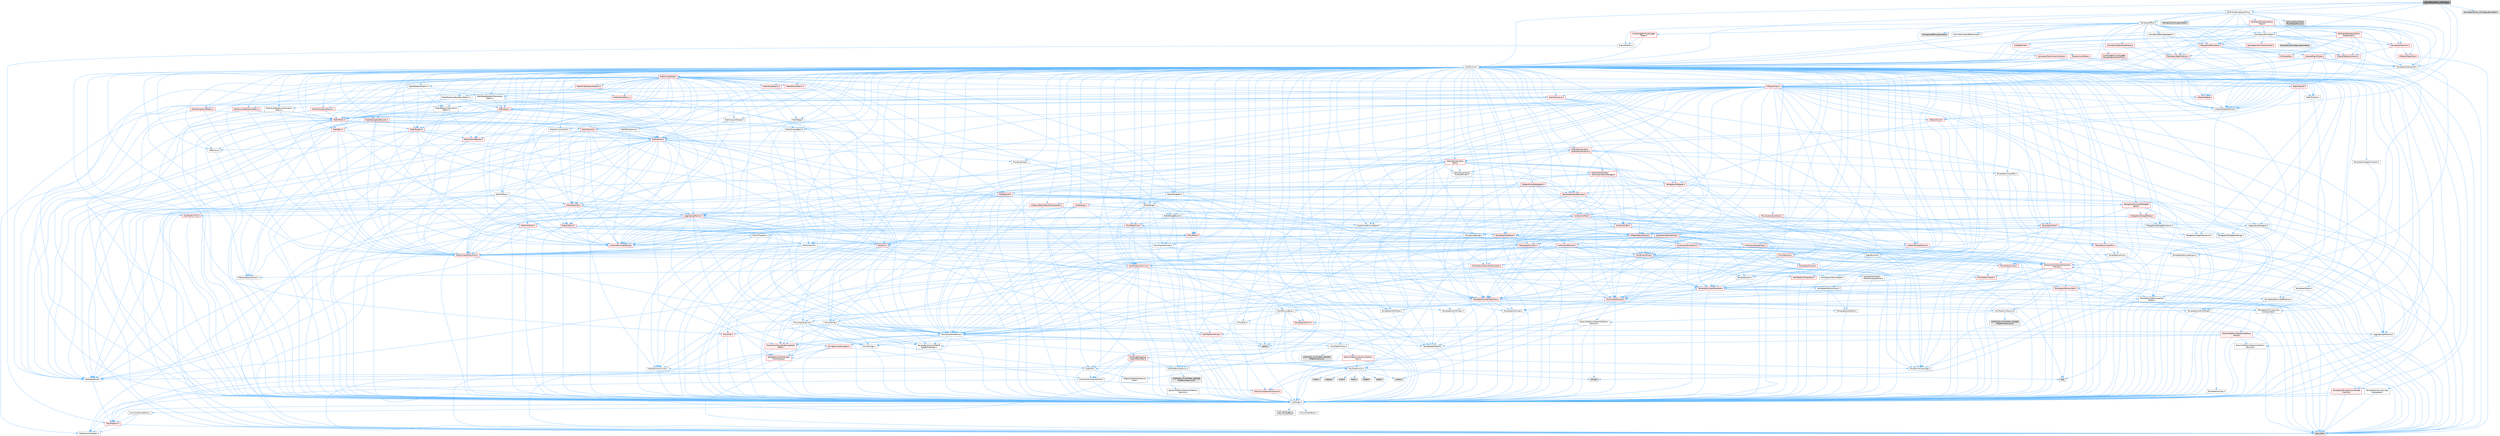 digraph "GameplayAbility_Montage.h"
{
 // INTERACTIVE_SVG=YES
 // LATEX_PDF_SIZE
  bgcolor="transparent";
  edge [fontname=Helvetica,fontsize=10,labelfontname=Helvetica,labelfontsize=10];
  node [fontname=Helvetica,fontsize=10,shape=box,height=0.2,width=0.4];
  Node1 [id="Node000001",label="GameplayAbility_Montage.h",height=0.2,width=0.4,color="gray40", fillcolor="grey60", style="filled", fontcolor="black",tooltip=" "];
  Node1 -> Node2 [id="edge1_Node000001_Node000002",color="steelblue1",style="solid",tooltip=" "];
  Node2 [id="Node000002",label="CoreMinimal.h",height=0.2,width=0.4,color="grey40", fillcolor="white", style="filled",URL="$d7/d67/CoreMinimal_8h.html",tooltip=" "];
  Node2 -> Node3 [id="edge2_Node000002_Node000003",color="steelblue1",style="solid",tooltip=" "];
  Node3 [id="Node000003",label="CoreTypes.h",height=0.2,width=0.4,color="grey40", fillcolor="white", style="filled",URL="$dc/dec/CoreTypes_8h.html",tooltip=" "];
  Node3 -> Node4 [id="edge3_Node000003_Node000004",color="steelblue1",style="solid",tooltip=" "];
  Node4 [id="Node000004",label="HAL/Platform.h",height=0.2,width=0.4,color="red", fillcolor="#FFF0F0", style="filled",URL="$d9/dd0/Platform_8h.html",tooltip=" "];
  Node4 -> Node7 [id="edge4_Node000004_Node000007",color="steelblue1",style="solid",tooltip=" "];
  Node7 [id="Node000007",label="type_traits",height=0.2,width=0.4,color="grey60", fillcolor="#E0E0E0", style="filled",tooltip=" "];
  Node4 -> Node8 [id="edge5_Node000004_Node000008",color="steelblue1",style="solid",tooltip=" "];
  Node8 [id="Node000008",label="PreprocessorHelpers.h",height=0.2,width=0.4,color="grey40", fillcolor="white", style="filled",URL="$db/ddb/PreprocessorHelpers_8h.html",tooltip=" "];
  Node3 -> Node14 [id="edge6_Node000003_Node000014",color="steelblue1",style="solid",tooltip=" "];
  Node14 [id="Node000014",label="ProfilingDebugging\l/UMemoryDefines.h",height=0.2,width=0.4,color="grey40", fillcolor="white", style="filled",URL="$d2/da2/UMemoryDefines_8h.html",tooltip=" "];
  Node3 -> Node15 [id="edge7_Node000003_Node000015",color="steelblue1",style="solid",tooltip=" "];
  Node15 [id="Node000015",label="Misc/CoreMiscDefines.h",height=0.2,width=0.4,color="grey40", fillcolor="white", style="filled",URL="$da/d38/CoreMiscDefines_8h.html",tooltip=" "];
  Node15 -> Node4 [id="edge8_Node000015_Node000004",color="steelblue1",style="solid",tooltip=" "];
  Node15 -> Node8 [id="edge9_Node000015_Node000008",color="steelblue1",style="solid",tooltip=" "];
  Node3 -> Node16 [id="edge10_Node000003_Node000016",color="steelblue1",style="solid",tooltip=" "];
  Node16 [id="Node000016",label="Misc/CoreDefines.h",height=0.2,width=0.4,color="grey40", fillcolor="white", style="filled",URL="$d3/dd2/CoreDefines_8h.html",tooltip=" "];
  Node2 -> Node17 [id="edge11_Node000002_Node000017",color="steelblue1",style="solid",tooltip=" "];
  Node17 [id="Node000017",label="CoreFwd.h",height=0.2,width=0.4,color="grey40", fillcolor="white", style="filled",URL="$d1/d1e/CoreFwd_8h.html",tooltip=" "];
  Node17 -> Node3 [id="edge12_Node000017_Node000003",color="steelblue1",style="solid",tooltip=" "];
  Node17 -> Node18 [id="edge13_Node000017_Node000018",color="steelblue1",style="solid",tooltip=" "];
  Node18 [id="Node000018",label="Containers/ContainersFwd.h",height=0.2,width=0.4,color="grey40", fillcolor="white", style="filled",URL="$d4/d0a/ContainersFwd_8h.html",tooltip=" "];
  Node18 -> Node4 [id="edge14_Node000018_Node000004",color="steelblue1",style="solid",tooltip=" "];
  Node18 -> Node3 [id="edge15_Node000018_Node000003",color="steelblue1",style="solid",tooltip=" "];
  Node18 -> Node19 [id="edge16_Node000018_Node000019",color="steelblue1",style="solid",tooltip=" "];
  Node19 [id="Node000019",label="Traits/IsContiguousContainer.h",height=0.2,width=0.4,color="red", fillcolor="#FFF0F0", style="filled",URL="$d5/d3c/IsContiguousContainer_8h.html",tooltip=" "];
  Node19 -> Node3 [id="edge17_Node000019_Node000003",color="steelblue1",style="solid",tooltip=" "];
  Node17 -> Node22 [id="edge18_Node000017_Node000022",color="steelblue1",style="solid",tooltip=" "];
  Node22 [id="Node000022",label="Math/MathFwd.h",height=0.2,width=0.4,color="grey40", fillcolor="white", style="filled",URL="$d2/d10/MathFwd_8h.html",tooltip=" "];
  Node22 -> Node4 [id="edge19_Node000022_Node000004",color="steelblue1",style="solid",tooltip=" "];
  Node17 -> Node23 [id="edge20_Node000017_Node000023",color="steelblue1",style="solid",tooltip=" "];
  Node23 [id="Node000023",label="UObject/UObjectHierarchy\lFwd.h",height=0.2,width=0.4,color="grey40", fillcolor="white", style="filled",URL="$d3/d13/UObjectHierarchyFwd_8h.html",tooltip=" "];
  Node2 -> Node23 [id="edge21_Node000002_Node000023",color="steelblue1",style="solid",tooltip=" "];
  Node2 -> Node18 [id="edge22_Node000002_Node000018",color="steelblue1",style="solid",tooltip=" "];
  Node2 -> Node24 [id="edge23_Node000002_Node000024",color="steelblue1",style="solid",tooltip=" "];
  Node24 [id="Node000024",label="Misc/VarArgs.h",height=0.2,width=0.4,color="grey40", fillcolor="white", style="filled",URL="$d5/d6f/VarArgs_8h.html",tooltip=" "];
  Node24 -> Node3 [id="edge24_Node000024_Node000003",color="steelblue1",style="solid",tooltip=" "];
  Node2 -> Node25 [id="edge25_Node000002_Node000025",color="steelblue1",style="solid",tooltip=" "];
  Node25 [id="Node000025",label="Logging/LogVerbosity.h",height=0.2,width=0.4,color="grey40", fillcolor="white", style="filled",URL="$d2/d8f/LogVerbosity_8h.html",tooltip=" "];
  Node25 -> Node3 [id="edge26_Node000025_Node000003",color="steelblue1",style="solid",tooltip=" "];
  Node2 -> Node26 [id="edge27_Node000002_Node000026",color="steelblue1",style="solid",tooltip=" "];
  Node26 [id="Node000026",label="Misc/OutputDevice.h",height=0.2,width=0.4,color="grey40", fillcolor="white", style="filled",URL="$d7/d32/OutputDevice_8h.html",tooltip=" "];
  Node26 -> Node17 [id="edge28_Node000026_Node000017",color="steelblue1",style="solid",tooltip=" "];
  Node26 -> Node3 [id="edge29_Node000026_Node000003",color="steelblue1",style="solid",tooltip=" "];
  Node26 -> Node25 [id="edge30_Node000026_Node000025",color="steelblue1",style="solid",tooltip=" "];
  Node26 -> Node24 [id="edge31_Node000026_Node000024",color="steelblue1",style="solid",tooltip=" "];
  Node26 -> Node27 [id="edge32_Node000026_Node000027",color="steelblue1",style="solid",tooltip=" "];
  Node27 [id="Node000027",label="Templates/IsArrayOrRefOf\lTypeByPredicate.h",height=0.2,width=0.4,color="grey40", fillcolor="white", style="filled",URL="$d6/da1/IsArrayOrRefOfTypeByPredicate_8h.html",tooltip=" "];
  Node27 -> Node3 [id="edge33_Node000027_Node000003",color="steelblue1",style="solid",tooltip=" "];
  Node26 -> Node28 [id="edge34_Node000026_Node000028",color="steelblue1",style="solid",tooltip=" "];
  Node28 [id="Node000028",label="Templates/IsValidVariadic\lFunctionArg.h",height=0.2,width=0.4,color="red", fillcolor="#FFF0F0", style="filled",URL="$d0/dc8/IsValidVariadicFunctionArg_8h.html",tooltip=" "];
  Node28 -> Node3 [id="edge35_Node000028_Node000003",color="steelblue1",style="solid",tooltip=" "];
  Node28 -> Node7 [id="edge36_Node000028_Node000007",color="steelblue1",style="solid",tooltip=" "];
  Node26 -> Node30 [id="edge37_Node000026_Node000030",color="steelblue1",style="solid",tooltip=" "];
  Node30 [id="Node000030",label="Traits/IsCharEncodingCompatible\lWith.h",height=0.2,width=0.4,color="red", fillcolor="#FFF0F0", style="filled",URL="$df/dd1/IsCharEncodingCompatibleWith_8h.html",tooltip=" "];
  Node30 -> Node7 [id="edge38_Node000030_Node000007",color="steelblue1",style="solid",tooltip=" "];
  Node2 -> Node32 [id="edge39_Node000002_Node000032",color="steelblue1",style="solid",tooltip=" "];
  Node32 [id="Node000032",label="HAL/PlatformCrt.h",height=0.2,width=0.4,color="grey40", fillcolor="white", style="filled",URL="$d8/d75/PlatformCrt_8h.html",tooltip=" "];
  Node32 -> Node33 [id="edge40_Node000032_Node000033",color="steelblue1",style="solid",tooltip=" "];
  Node33 [id="Node000033",label="new",height=0.2,width=0.4,color="grey60", fillcolor="#E0E0E0", style="filled",tooltip=" "];
  Node32 -> Node34 [id="edge41_Node000032_Node000034",color="steelblue1",style="solid",tooltip=" "];
  Node34 [id="Node000034",label="wchar.h",height=0.2,width=0.4,color="grey60", fillcolor="#E0E0E0", style="filled",tooltip=" "];
  Node32 -> Node35 [id="edge42_Node000032_Node000035",color="steelblue1",style="solid",tooltip=" "];
  Node35 [id="Node000035",label="stddef.h",height=0.2,width=0.4,color="grey60", fillcolor="#E0E0E0", style="filled",tooltip=" "];
  Node32 -> Node36 [id="edge43_Node000032_Node000036",color="steelblue1",style="solid",tooltip=" "];
  Node36 [id="Node000036",label="stdlib.h",height=0.2,width=0.4,color="grey60", fillcolor="#E0E0E0", style="filled",tooltip=" "];
  Node32 -> Node37 [id="edge44_Node000032_Node000037",color="steelblue1",style="solid",tooltip=" "];
  Node37 [id="Node000037",label="stdio.h",height=0.2,width=0.4,color="grey60", fillcolor="#E0E0E0", style="filled",tooltip=" "];
  Node32 -> Node38 [id="edge45_Node000032_Node000038",color="steelblue1",style="solid",tooltip=" "];
  Node38 [id="Node000038",label="stdarg.h",height=0.2,width=0.4,color="grey60", fillcolor="#E0E0E0", style="filled",tooltip=" "];
  Node32 -> Node39 [id="edge46_Node000032_Node000039",color="steelblue1",style="solid",tooltip=" "];
  Node39 [id="Node000039",label="math.h",height=0.2,width=0.4,color="grey60", fillcolor="#E0E0E0", style="filled",tooltip=" "];
  Node32 -> Node40 [id="edge47_Node000032_Node000040",color="steelblue1",style="solid",tooltip=" "];
  Node40 [id="Node000040",label="float.h",height=0.2,width=0.4,color="grey60", fillcolor="#E0E0E0", style="filled",tooltip=" "];
  Node32 -> Node41 [id="edge48_Node000032_Node000041",color="steelblue1",style="solid",tooltip=" "];
  Node41 [id="Node000041",label="string.h",height=0.2,width=0.4,color="grey60", fillcolor="#E0E0E0", style="filled",tooltip=" "];
  Node2 -> Node42 [id="edge49_Node000002_Node000042",color="steelblue1",style="solid",tooltip=" "];
  Node42 [id="Node000042",label="HAL/PlatformMisc.h",height=0.2,width=0.4,color="grey40", fillcolor="white", style="filled",URL="$d0/df5/PlatformMisc_8h.html",tooltip=" "];
  Node42 -> Node3 [id="edge50_Node000042_Node000003",color="steelblue1",style="solid",tooltip=" "];
  Node42 -> Node43 [id="edge51_Node000042_Node000043",color="steelblue1",style="solid",tooltip=" "];
  Node43 [id="Node000043",label="GenericPlatform/GenericPlatform\lMisc.h",height=0.2,width=0.4,color="red", fillcolor="#FFF0F0", style="filled",URL="$db/d9a/GenericPlatformMisc_8h.html",tooltip=" "];
  Node43 -> Node17 [id="edge52_Node000043_Node000017",color="steelblue1",style="solid",tooltip=" "];
  Node43 -> Node3 [id="edge53_Node000043_Node000003",color="steelblue1",style="solid",tooltip=" "];
  Node43 -> Node32 [id="edge54_Node000043_Node000032",color="steelblue1",style="solid",tooltip=" "];
  Node43 -> Node47 [id="edge55_Node000043_Node000047",color="steelblue1",style="solid",tooltip=" "];
  Node47 [id="Node000047",label="Math/NumericLimits.h",height=0.2,width=0.4,color="grey40", fillcolor="white", style="filled",URL="$df/d1b/NumericLimits_8h.html",tooltip=" "];
  Node47 -> Node3 [id="edge56_Node000047_Node000003",color="steelblue1",style="solid",tooltip=" "];
  Node43 -> Node49 [id="edge57_Node000043_Node000049",color="steelblue1",style="solid",tooltip=" "];
  Node49 [id="Node000049",label="Misc/EnumClassFlags.h",height=0.2,width=0.4,color="grey40", fillcolor="white", style="filled",URL="$d8/de7/EnumClassFlags_8h.html",tooltip=" "];
  Node42 -> Node52 [id="edge58_Node000042_Node000052",color="steelblue1",style="solid",tooltip=" "];
  Node52 [id="Node000052",label="COMPILED_PLATFORM_HEADER\l(PlatformMisc.h)",height=0.2,width=0.4,color="grey60", fillcolor="#E0E0E0", style="filled",tooltip=" "];
  Node42 -> Node53 [id="edge59_Node000042_Node000053",color="steelblue1",style="solid",tooltip=" "];
  Node53 [id="Node000053",label="ProfilingDebugging\l/CpuProfilerTrace.h",height=0.2,width=0.4,color="red", fillcolor="#FFF0F0", style="filled",URL="$da/dcb/CpuProfilerTrace_8h.html",tooltip=" "];
  Node53 -> Node3 [id="edge60_Node000053_Node000003",color="steelblue1",style="solid",tooltip=" "];
  Node53 -> Node18 [id="edge61_Node000053_Node000018",color="steelblue1",style="solid",tooltip=" "];
  Node53 -> Node54 [id="edge62_Node000053_Node000054",color="steelblue1",style="solid",tooltip=" "];
  Node54 [id="Node000054",label="HAL/PlatformAtomics.h",height=0.2,width=0.4,color="grey40", fillcolor="white", style="filled",URL="$d3/d36/PlatformAtomics_8h.html",tooltip=" "];
  Node54 -> Node3 [id="edge63_Node000054_Node000003",color="steelblue1",style="solid",tooltip=" "];
  Node54 -> Node55 [id="edge64_Node000054_Node000055",color="steelblue1",style="solid",tooltip=" "];
  Node55 [id="Node000055",label="GenericPlatform/GenericPlatform\lAtomics.h",height=0.2,width=0.4,color="grey40", fillcolor="white", style="filled",URL="$da/d72/GenericPlatformAtomics_8h.html",tooltip=" "];
  Node55 -> Node3 [id="edge65_Node000055_Node000003",color="steelblue1",style="solid",tooltip=" "];
  Node54 -> Node56 [id="edge66_Node000054_Node000056",color="steelblue1",style="solid",tooltip=" "];
  Node56 [id="Node000056",label="COMPILED_PLATFORM_HEADER\l(PlatformAtomics.h)",height=0.2,width=0.4,color="grey60", fillcolor="#E0E0E0", style="filled",tooltip=" "];
  Node53 -> Node8 [id="edge67_Node000053_Node000008",color="steelblue1",style="solid",tooltip=" "];
  Node2 -> Node61 [id="edge68_Node000002_Node000061",color="steelblue1",style="solid",tooltip=" "];
  Node61 [id="Node000061",label="Misc/AssertionMacros.h",height=0.2,width=0.4,color="grey40", fillcolor="white", style="filled",URL="$d0/dfa/AssertionMacros_8h.html",tooltip=" "];
  Node61 -> Node3 [id="edge69_Node000061_Node000003",color="steelblue1",style="solid",tooltip=" "];
  Node61 -> Node4 [id="edge70_Node000061_Node000004",color="steelblue1",style="solid",tooltip=" "];
  Node61 -> Node42 [id="edge71_Node000061_Node000042",color="steelblue1",style="solid",tooltip=" "];
  Node61 -> Node8 [id="edge72_Node000061_Node000008",color="steelblue1",style="solid",tooltip=" "];
  Node61 -> Node62 [id="edge73_Node000061_Node000062",color="steelblue1",style="solid",tooltip=" "];
  Node62 [id="Node000062",label="Templates/EnableIf.h",height=0.2,width=0.4,color="grey40", fillcolor="white", style="filled",URL="$d7/d60/EnableIf_8h.html",tooltip=" "];
  Node62 -> Node3 [id="edge74_Node000062_Node000003",color="steelblue1",style="solid",tooltip=" "];
  Node61 -> Node27 [id="edge75_Node000061_Node000027",color="steelblue1",style="solid",tooltip=" "];
  Node61 -> Node28 [id="edge76_Node000061_Node000028",color="steelblue1",style="solid",tooltip=" "];
  Node61 -> Node30 [id="edge77_Node000061_Node000030",color="steelblue1",style="solid",tooltip=" "];
  Node61 -> Node24 [id="edge78_Node000061_Node000024",color="steelblue1",style="solid",tooltip=" "];
  Node61 -> Node63 [id="edge79_Node000061_Node000063",color="steelblue1",style="solid",tooltip=" "];
  Node63 [id="Node000063",label="String/FormatStringSan.h",height=0.2,width=0.4,color="red", fillcolor="#FFF0F0", style="filled",URL="$d3/d8b/FormatStringSan_8h.html",tooltip=" "];
  Node63 -> Node7 [id="edge80_Node000063_Node000007",color="steelblue1",style="solid",tooltip=" "];
  Node63 -> Node3 [id="edge81_Node000063_Node000003",color="steelblue1",style="solid",tooltip=" "];
  Node63 -> Node28 [id="edge82_Node000063_Node000028",color="steelblue1",style="solid",tooltip=" "];
  Node63 -> Node18 [id="edge83_Node000063_Node000018",color="steelblue1",style="solid",tooltip=" "];
  Node61 -> Node69 [id="edge84_Node000061_Node000069",color="steelblue1",style="solid",tooltip=" "];
  Node69 [id="Node000069",label="atomic",height=0.2,width=0.4,color="grey60", fillcolor="#E0E0E0", style="filled",tooltip=" "];
  Node2 -> Node70 [id="edge85_Node000002_Node000070",color="steelblue1",style="solid",tooltip=" "];
  Node70 [id="Node000070",label="Templates/IsPointer.h",height=0.2,width=0.4,color="grey40", fillcolor="white", style="filled",URL="$d7/d05/IsPointer_8h.html",tooltip=" "];
  Node70 -> Node3 [id="edge86_Node000070_Node000003",color="steelblue1",style="solid",tooltip=" "];
  Node2 -> Node71 [id="edge87_Node000002_Node000071",color="steelblue1",style="solid",tooltip=" "];
  Node71 [id="Node000071",label="HAL/PlatformMemory.h",height=0.2,width=0.4,color="grey40", fillcolor="white", style="filled",URL="$de/d68/PlatformMemory_8h.html",tooltip=" "];
  Node71 -> Node3 [id="edge88_Node000071_Node000003",color="steelblue1",style="solid",tooltip=" "];
  Node71 -> Node72 [id="edge89_Node000071_Node000072",color="steelblue1",style="solid",tooltip=" "];
  Node72 [id="Node000072",label="GenericPlatform/GenericPlatform\lMemory.h",height=0.2,width=0.4,color="grey40", fillcolor="white", style="filled",URL="$dd/d22/GenericPlatformMemory_8h.html",tooltip=" "];
  Node72 -> Node17 [id="edge90_Node000072_Node000017",color="steelblue1",style="solid",tooltip=" "];
  Node72 -> Node3 [id="edge91_Node000072_Node000003",color="steelblue1",style="solid",tooltip=" "];
  Node72 -> Node73 [id="edge92_Node000072_Node000073",color="steelblue1",style="solid",tooltip=" "];
  Node73 [id="Node000073",label="HAL/PlatformString.h",height=0.2,width=0.4,color="red", fillcolor="#FFF0F0", style="filled",URL="$db/db5/PlatformString_8h.html",tooltip=" "];
  Node73 -> Node3 [id="edge93_Node000073_Node000003",color="steelblue1",style="solid",tooltip=" "];
  Node72 -> Node41 [id="edge94_Node000072_Node000041",color="steelblue1",style="solid",tooltip=" "];
  Node72 -> Node34 [id="edge95_Node000072_Node000034",color="steelblue1",style="solid",tooltip=" "];
  Node71 -> Node75 [id="edge96_Node000071_Node000075",color="steelblue1",style="solid",tooltip=" "];
  Node75 [id="Node000075",label="COMPILED_PLATFORM_HEADER\l(PlatformMemory.h)",height=0.2,width=0.4,color="grey60", fillcolor="#E0E0E0", style="filled",tooltip=" "];
  Node2 -> Node54 [id="edge97_Node000002_Node000054",color="steelblue1",style="solid",tooltip=" "];
  Node2 -> Node76 [id="edge98_Node000002_Node000076",color="steelblue1",style="solid",tooltip=" "];
  Node76 [id="Node000076",label="Misc/Exec.h",height=0.2,width=0.4,color="grey40", fillcolor="white", style="filled",URL="$de/ddb/Exec_8h.html",tooltip=" "];
  Node76 -> Node3 [id="edge99_Node000076_Node000003",color="steelblue1",style="solid",tooltip=" "];
  Node76 -> Node61 [id="edge100_Node000076_Node000061",color="steelblue1",style="solid",tooltip=" "];
  Node2 -> Node77 [id="edge101_Node000002_Node000077",color="steelblue1",style="solid",tooltip=" "];
  Node77 [id="Node000077",label="HAL/MemoryBase.h",height=0.2,width=0.4,color="grey40", fillcolor="white", style="filled",URL="$d6/d9f/MemoryBase_8h.html",tooltip=" "];
  Node77 -> Node3 [id="edge102_Node000077_Node000003",color="steelblue1",style="solid",tooltip=" "];
  Node77 -> Node54 [id="edge103_Node000077_Node000054",color="steelblue1",style="solid",tooltip=" "];
  Node77 -> Node32 [id="edge104_Node000077_Node000032",color="steelblue1",style="solid",tooltip=" "];
  Node77 -> Node76 [id="edge105_Node000077_Node000076",color="steelblue1",style="solid",tooltip=" "];
  Node77 -> Node26 [id="edge106_Node000077_Node000026",color="steelblue1",style="solid",tooltip=" "];
  Node77 -> Node78 [id="edge107_Node000077_Node000078",color="steelblue1",style="solid",tooltip=" "];
  Node78 [id="Node000078",label="Templates/Atomic.h",height=0.2,width=0.4,color="red", fillcolor="#FFF0F0", style="filled",URL="$d3/d91/Atomic_8h.html",tooltip=" "];
  Node78 -> Node69 [id="edge108_Node000078_Node000069",color="steelblue1",style="solid",tooltip=" "];
  Node2 -> Node87 [id="edge109_Node000002_Node000087",color="steelblue1",style="solid",tooltip=" "];
  Node87 [id="Node000087",label="HAL/UnrealMemory.h",height=0.2,width=0.4,color="red", fillcolor="#FFF0F0", style="filled",URL="$d9/d96/UnrealMemory_8h.html",tooltip=" "];
  Node87 -> Node3 [id="edge110_Node000087_Node000003",color="steelblue1",style="solid",tooltip=" "];
  Node87 -> Node72 [id="edge111_Node000087_Node000072",color="steelblue1",style="solid",tooltip=" "];
  Node87 -> Node77 [id="edge112_Node000087_Node000077",color="steelblue1",style="solid",tooltip=" "];
  Node87 -> Node71 [id="edge113_Node000087_Node000071",color="steelblue1",style="solid",tooltip=" "];
  Node87 -> Node70 [id="edge114_Node000087_Node000070",color="steelblue1",style="solid",tooltip=" "];
  Node2 -> Node89 [id="edge115_Node000002_Node000089",color="steelblue1",style="solid",tooltip=" "];
  Node89 [id="Node000089",label="Templates/IsArithmetic.h",height=0.2,width=0.4,color="grey40", fillcolor="white", style="filled",URL="$d2/d5d/IsArithmetic_8h.html",tooltip=" "];
  Node89 -> Node3 [id="edge116_Node000089_Node000003",color="steelblue1",style="solid",tooltip=" "];
  Node2 -> Node83 [id="edge117_Node000002_Node000083",color="steelblue1",style="solid",tooltip=" "];
  Node83 [id="Node000083",label="Templates/AndOrNot.h",height=0.2,width=0.4,color="grey40", fillcolor="white", style="filled",URL="$db/d0a/AndOrNot_8h.html",tooltip=" "];
  Node83 -> Node3 [id="edge118_Node000083_Node000003",color="steelblue1",style="solid",tooltip=" "];
  Node2 -> Node90 [id="edge119_Node000002_Node000090",color="steelblue1",style="solid",tooltip=" "];
  Node90 [id="Node000090",label="Templates/IsPODType.h",height=0.2,width=0.4,color="grey40", fillcolor="white", style="filled",URL="$d7/db1/IsPODType_8h.html",tooltip=" "];
  Node90 -> Node3 [id="edge120_Node000090_Node000003",color="steelblue1",style="solid",tooltip=" "];
  Node2 -> Node91 [id="edge121_Node000002_Node000091",color="steelblue1",style="solid",tooltip=" "];
  Node91 [id="Node000091",label="Templates/IsUECoreType.h",height=0.2,width=0.4,color="grey40", fillcolor="white", style="filled",URL="$d1/db8/IsUECoreType_8h.html",tooltip=" "];
  Node91 -> Node3 [id="edge122_Node000091_Node000003",color="steelblue1",style="solid",tooltip=" "];
  Node91 -> Node7 [id="edge123_Node000091_Node000007",color="steelblue1",style="solid",tooltip=" "];
  Node2 -> Node84 [id="edge124_Node000002_Node000084",color="steelblue1",style="solid",tooltip=" "];
  Node84 [id="Node000084",label="Templates/IsTriviallyCopy\lConstructible.h",height=0.2,width=0.4,color="grey40", fillcolor="white", style="filled",URL="$d3/d78/IsTriviallyCopyConstructible_8h.html",tooltip=" "];
  Node84 -> Node3 [id="edge125_Node000084_Node000003",color="steelblue1",style="solid",tooltip=" "];
  Node84 -> Node7 [id="edge126_Node000084_Node000007",color="steelblue1",style="solid",tooltip=" "];
  Node2 -> Node92 [id="edge127_Node000002_Node000092",color="steelblue1",style="solid",tooltip=" "];
  Node92 [id="Node000092",label="Templates/UnrealTypeTraits.h",height=0.2,width=0.4,color="red", fillcolor="#FFF0F0", style="filled",URL="$d2/d2d/UnrealTypeTraits_8h.html",tooltip=" "];
  Node92 -> Node3 [id="edge128_Node000092_Node000003",color="steelblue1",style="solid",tooltip=" "];
  Node92 -> Node70 [id="edge129_Node000092_Node000070",color="steelblue1",style="solid",tooltip=" "];
  Node92 -> Node61 [id="edge130_Node000092_Node000061",color="steelblue1",style="solid",tooltip=" "];
  Node92 -> Node83 [id="edge131_Node000092_Node000083",color="steelblue1",style="solid",tooltip=" "];
  Node92 -> Node62 [id="edge132_Node000092_Node000062",color="steelblue1",style="solid",tooltip=" "];
  Node92 -> Node89 [id="edge133_Node000092_Node000089",color="steelblue1",style="solid",tooltip=" "];
  Node92 -> Node90 [id="edge134_Node000092_Node000090",color="steelblue1",style="solid",tooltip=" "];
  Node92 -> Node91 [id="edge135_Node000092_Node000091",color="steelblue1",style="solid",tooltip=" "];
  Node92 -> Node84 [id="edge136_Node000092_Node000084",color="steelblue1",style="solid",tooltip=" "];
  Node2 -> Node62 [id="edge137_Node000002_Node000062",color="steelblue1",style="solid",tooltip=" "];
  Node2 -> Node94 [id="edge138_Node000002_Node000094",color="steelblue1",style="solid",tooltip=" "];
  Node94 [id="Node000094",label="Templates/RemoveReference.h",height=0.2,width=0.4,color="grey40", fillcolor="white", style="filled",URL="$da/dbe/RemoveReference_8h.html",tooltip=" "];
  Node94 -> Node3 [id="edge139_Node000094_Node000003",color="steelblue1",style="solid",tooltip=" "];
  Node2 -> Node95 [id="edge140_Node000002_Node000095",color="steelblue1",style="solid",tooltip=" "];
  Node95 [id="Node000095",label="Templates/IntegralConstant.h",height=0.2,width=0.4,color="grey40", fillcolor="white", style="filled",URL="$db/d1b/IntegralConstant_8h.html",tooltip=" "];
  Node95 -> Node3 [id="edge141_Node000095_Node000003",color="steelblue1",style="solid",tooltip=" "];
  Node2 -> Node96 [id="edge142_Node000002_Node000096",color="steelblue1",style="solid",tooltip=" "];
  Node96 [id="Node000096",label="Templates/IsClass.h",height=0.2,width=0.4,color="grey40", fillcolor="white", style="filled",URL="$db/dcb/IsClass_8h.html",tooltip=" "];
  Node96 -> Node3 [id="edge143_Node000096_Node000003",color="steelblue1",style="solid",tooltip=" "];
  Node2 -> Node97 [id="edge144_Node000002_Node000097",color="steelblue1",style="solid",tooltip=" "];
  Node97 [id="Node000097",label="Templates/TypeCompatible\lBytes.h",height=0.2,width=0.4,color="grey40", fillcolor="white", style="filled",URL="$df/d0a/TypeCompatibleBytes_8h.html",tooltip=" "];
  Node97 -> Node3 [id="edge145_Node000097_Node000003",color="steelblue1",style="solid",tooltip=" "];
  Node97 -> Node41 [id="edge146_Node000097_Node000041",color="steelblue1",style="solid",tooltip=" "];
  Node97 -> Node33 [id="edge147_Node000097_Node000033",color="steelblue1",style="solid",tooltip=" "];
  Node97 -> Node7 [id="edge148_Node000097_Node000007",color="steelblue1",style="solid",tooltip=" "];
  Node2 -> Node19 [id="edge149_Node000002_Node000019",color="steelblue1",style="solid",tooltip=" "];
  Node2 -> Node98 [id="edge150_Node000002_Node000098",color="steelblue1",style="solid",tooltip=" "];
  Node98 [id="Node000098",label="Templates/UnrealTemplate.h",height=0.2,width=0.4,color="red", fillcolor="#FFF0F0", style="filled",URL="$d4/d24/UnrealTemplate_8h.html",tooltip=" "];
  Node98 -> Node3 [id="edge151_Node000098_Node000003",color="steelblue1",style="solid",tooltip=" "];
  Node98 -> Node70 [id="edge152_Node000098_Node000070",color="steelblue1",style="solid",tooltip=" "];
  Node98 -> Node87 [id="edge153_Node000098_Node000087",color="steelblue1",style="solid",tooltip=" "];
  Node98 -> Node92 [id="edge154_Node000098_Node000092",color="steelblue1",style="solid",tooltip=" "];
  Node98 -> Node94 [id="edge155_Node000098_Node000094",color="steelblue1",style="solid",tooltip=" "];
  Node98 -> Node97 [id="edge156_Node000098_Node000097",color="steelblue1",style="solid",tooltip=" "];
  Node98 -> Node19 [id="edge157_Node000098_Node000019",color="steelblue1",style="solid",tooltip=" "];
  Node98 -> Node7 [id="edge158_Node000098_Node000007",color="steelblue1",style="solid",tooltip=" "];
  Node2 -> Node47 [id="edge159_Node000002_Node000047",color="steelblue1",style="solid",tooltip=" "];
  Node2 -> Node102 [id="edge160_Node000002_Node000102",color="steelblue1",style="solid",tooltip=" "];
  Node102 [id="Node000102",label="HAL/PlatformMath.h",height=0.2,width=0.4,color="red", fillcolor="#FFF0F0", style="filled",URL="$dc/d53/PlatformMath_8h.html",tooltip=" "];
  Node102 -> Node3 [id="edge161_Node000102_Node000003",color="steelblue1",style="solid",tooltip=" "];
  Node2 -> Node85 [id="edge162_Node000002_Node000085",color="steelblue1",style="solid",tooltip=" "];
  Node85 [id="Node000085",label="Templates/IsTriviallyCopy\lAssignable.h",height=0.2,width=0.4,color="grey40", fillcolor="white", style="filled",URL="$d2/df2/IsTriviallyCopyAssignable_8h.html",tooltip=" "];
  Node85 -> Node3 [id="edge163_Node000085_Node000003",color="steelblue1",style="solid",tooltip=" "];
  Node85 -> Node7 [id="edge164_Node000085_Node000007",color="steelblue1",style="solid",tooltip=" "];
  Node2 -> Node110 [id="edge165_Node000002_Node000110",color="steelblue1",style="solid",tooltip=" "];
  Node110 [id="Node000110",label="Templates/MemoryOps.h",height=0.2,width=0.4,color="red", fillcolor="#FFF0F0", style="filled",URL="$db/dea/MemoryOps_8h.html",tooltip=" "];
  Node110 -> Node3 [id="edge166_Node000110_Node000003",color="steelblue1",style="solid",tooltip=" "];
  Node110 -> Node87 [id="edge167_Node000110_Node000087",color="steelblue1",style="solid",tooltip=" "];
  Node110 -> Node85 [id="edge168_Node000110_Node000085",color="steelblue1",style="solid",tooltip=" "];
  Node110 -> Node84 [id="edge169_Node000110_Node000084",color="steelblue1",style="solid",tooltip=" "];
  Node110 -> Node92 [id="edge170_Node000110_Node000092",color="steelblue1",style="solid",tooltip=" "];
  Node110 -> Node33 [id="edge171_Node000110_Node000033",color="steelblue1",style="solid",tooltip=" "];
  Node110 -> Node7 [id="edge172_Node000110_Node000007",color="steelblue1",style="solid",tooltip=" "];
  Node2 -> Node111 [id="edge173_Node000002_Node000111",color="steelblue1",style="solid",tooltip=" "];
  Node111 [id="Node000111",label="Containers/ContainerAllocation\lPolicies.h",height=0.2,width=0.4,color="red", fillcolor="#FFF0F0", style="filled",URL="$d7/dff/ContainerAllocationPolicies_8h.html",tooltip=" "];
  Node111 -> Node3 [id="edge174_Node000111_Node000003",color="steelblue1",style="solid",tooltip=" "];
  Node111 -> Node111 [id="edge175_Node000111_Node000111",color="steelblue1",style="solid",tooltip=" "];
  Node111 -> Node102 [id="edge176_Node000111_Node000102",color="steelblue1",style="solid",tooltip=" "];
  Node111 -> Node87 [id="edge177_Node000111_Node000087",color="steelblue1",style="solid",tooltip=" "];
  Node111 -> Node47 [id="edge178_Node000111_Node000047",color="steelblue1",style="solid",tooltip=" "];
  Node111 -> Node61 [id="edge179_Node000111_Node000061",color="steelblue1",style="solid",tooltip=" "];
  Node111 -> Node110 [id="edge180_Node000111_Node000110",color="steelblue1",style="solid",tooltip=" "];
  Node111 -> Node97 [id="edge181_Node000111_Node000097",color="steelblue1",style="solid",tooltip=" "];
  Node111 -> Node7 [id="edge182_Node000111_Node000007",color="steelblue1",style="solid",tooltip=" "];
  Node2 -> Node114 [id="edge183_Node000002_Node000114",color="steelblue1",style="solid",tooltip=" "];
  Node114 [id="Node000114",label="Templates/IsEnumClass.h",height=0.2,width=0.4,color="grey40", fillcolor="white", style="filled",URL="$d7/d15/IsEnumClass_8h.html",tooltip=" "];
  Node114 -> Node3 [id="edge184_Node000114_Node000003",color="steelblue1",style="solid",tooltip=" "];
  Node114 -> Node83 [id="edge185_Node000114_Node000083",color="steelblue1",style="solid",tooltip=" "];
  Node2 -> Node115 [id="edge186_Node000002_Node000115",color="steelblue1",style="solid",tooltip=" "];
  Node115 [id="Node000115",label="HAL/PlatformProperties.h",height=0.2,width=0.4,color="red", fillcolor="#FFF0F0", style="filled",URL="$d9/db0/PlatformProperties_8h.html",tooltip=" "];
  Node115 -> Node3 [id="edge187_Node000115_Node000003",color="steelblue1",style="solid",tooltip=" "];
  Node2 -> Node118 [id="edge188_Node000002_Node000118",color="steelblue1",style="solid",tooltip=" "];
  Node118 [id="Node000118",label="Misc/EngineVersionBase.h",height=0.2,width=0.4,color="grey40", fillcolor="white", style="filled",URL="$d5/d2b/EngineVersionBase_8h.html",tooltip=" "];
  Node118 -> Node3 [id="edge189_Node000118_Node000003",color="steelblue1",style="solid",tooltip=" "];
  Node2 -> Node119 [id="edge190_Node000002_Node000119",color="steelblue1",style="solid",tooltip=" "];
  Node119 [id="Node000119",label="Internationalization\l/TextNamespaceFwd.h",height=0.2,width=0.4,color="grey40", fillcolor="white", style="filled",URL="$d8/d97/TextNamespaceFwd_8h.html",tooltip=" "];
  Node119 -> Node3 [id="edge191_Node000119_Node000003",color="steelblue1",style="solid",tooltip=" "];
  Node2 -> Node120 [id="edge192_Node000002_Node000120",color="steelblue1",style="solid",tooltip=" "];
  Node120 [id="Node000120",label="Serialization/Archive.h",height=0.2,width=0.4,color="red", fillcolor="#FFF0F0", style="filled",URL="$d7/d3b/Archive_8h.html",tooltip=" "];
  Node120 -> Node17 [id="edge193_Node000120_Node000017",color="steelblue1",style="solid",tooltip=" "];
  Node120 -> Node3 [id="edge194_Node000120_Node000003",color="steelblue1",style="solid",tooltip=" "];
  Node120 -> Node115 [id="edge195_Node000120_Node000115",color="steelblue1",style="solid",tooltip=" "];
  Node120 -> Node119 [id="edge196_Node000120_Node000119",color="steelblue1",style="solid",tooltip=" "];
  Node120 -> Node22 [id="edge197_Node000120_Node000022",color="steelblue1",style="solid",tooltip=" "];
  Node120 -> Node61 [id="edge198_Node000120_Node000061",color="steelblue1",style="solid",tooltip=" "];
  Node120 -> Node118 [id="edge199_Node000120_Node000118",color="steelblue1",style="solid",tooltip=" "];
  Node120 -> Node24 [id="edge200_Node000120_Node000024",color="steelblue1",style="solid",tooltip=" "];
  Node120 -> Node62 [id="edge201_Node000120_Node000062",color="steelblue1",style="solid",tooltip=" "];
  Node120 -> Node27 [id="edge202_Node000120_Node000027",color="steelblue1",style="solid",tooltip=" "];
  Node120 -> Node114 [id="edge203_Node000120_Node000114",color="steelblue1",style="solid",tooltip=" "];
  Node120 -> Node28 [id="edge204_Node000120_Node000028",color="steelblue1",style="solid",tooltip=" "];
  Node120 -> Node98 [id="edge205_Node000120_Node000098",color="steelblue1",style="solid",tooltip=" "];
  Node120 -> Node30 [id="edge206_Node000120_Node000030",color="steelblue1",style="solid",tooltip=" "];
  Node120 -> Node123 [id="edge207_Node000120_Node000123",color="steelblue1",style="solid",tooltip=" "];
  Node123 [id="Node000123",label="UObject/ObjectVersion.h",height=0.2,width=0.4,color="grey40", fillcolor="white", style="filled",URL="$da/d63/ObjectVersion_8h.html",tooltip=" "];
  Node123 -> Node3 [id="edge208_Node000123_Node000003",color="steelblue1",style="solid",tooltip=" "];
  Node2 -> Node124 [id="edge209_Node000002_Node000124",color="steelblue1",style="solid",tooltip=" "];
  Node124 [id="Node000124",label="Templates/Less.h",height=0.2,width=0.4,color="grey40", fillcolor="white", style="filled",URL="$de/dc8/Less_8h.html",tooltip=" "];
  Node124 -> Node3 [id="edge210_Node000124_Node000003",color="steelblue1",style="solid",tooltip=" "];
  Node124 -> Node98 [id="edge211_Node000124_Node000098",color="steelblue1",style="solid",tooltip=" "];
  Node2 -> Node125 [id="edge212_Node000002_Node000125",color="steelblue1",style="solid",tooltip=" "];
  Node125 [id="Node000125",label="Templates/Sorting.h",height=0.2,width=0.4,color="red", fillcolor="#FFF0F0", style="filled",URL="$d3/d9e/Sorting_8h.html",tooltip=" "];
  Node125 -> Node3 [id="edge213_Node000125_Node000003",color="steelblue1",style="solid",tooltip=" "];
  Node125 -> Node102 [id="edge214_Node000125_Node000102",color="steelblue1",style="solid",tooltip=" "];
  Node125 -> Node124 [id="edge215_Node000125_Node000124",color="steelblue1",style="solid",tooltip=" "];
  Node2 -> Node136 [id="edge216_Node000002_Node000136",color="steelblue1",style="solid",tooltip=" "];
  Node136 [id="Node000136",label="Misc/Char.h",height=0.2,width=0.4,color="red", fillcolor="#FFF0F0", style="filled",URL="$d0/d58/Char_8h.html",tooltip=" "];
  Node136 -> Node3 [id="edge217_Node000136_Node000003",color="steelblue1",style="solid",tooltip=" "];
  Node136 -> Node7 [id="edge218_Node000136_Node000007",color="steelblue1",style="solid",tooltip=" "];
  Node2 -> Node139 [id="edge219_Node000002_Node000139",color="steelblue1",style="solid",tooltip=" "];
  Node139 [id="Node000139",label="GenericPlatform/GenericPlatform\lStricmp.h",height=0.2,width=0.4,color="grey40", fillcolor="white", style="filled",URL="$d2/d86/GenericPlatformStricmp_8h.html",tooltip=" "];
  Node139 -> Node3 [id="edge220_Node000139_Node000003",color="steelblue1",style="solid",tooltip=" "];
  Node2 -> Node140 [id="edge221_Node000002_Node000140",color="steelblue1",style="solid",tooltip=" "];
  Node140 [id="Node000140",label="GenericPlatform/GenericPlatform\lString.h",height=0.2,width=0.4,color="red", fillcolor="#FFF0F0", style="filled",URL="$dd/d20/GenericPlatformString_8h.html",tooltip=" "];
  Node140 -> Node3 [id="edge222_Node000140_Node000003",color="steelblue1",style="solid",tooltip=" "];
  Node140 -> Node139 [id="edge223_Node000140_Node000139",color="steelblue1",style="solid",tooltip=" "];
  Node140 -> Node62 [id="edge224_Node000140_Node000062",color="steelblue1",style="solid",tooltip=" "];
  Node140 -> Node30 [id="edge225_Node000140_Node000030",color="steelblue1",style="solid",tooltip=" "];
  Node140 -> Node7 [id="edge226_Node000140_Node000007",color="steelblue1",style="solid",tooltip=" "];
  Node2 -> Node73 [id="edge227_Node000002_Node000073",color="steelblue1",style="solid",tooltip=" "];
  Node2 -> Node143 [id="edge228_Node000002_Node000143",color="steelblue1",style="solid",tooltip=" "];
  Node143 [id="Node000143",label="Misc/CString.h",height=0.2,width=0.4,color="grey40", fillcolor="white", style="filled",URL="$d2/d49/CString_8h.html",tooltip=" "];
  Node143 -> Node3 [id="edge229_Node000143_Node000003",color="steelblue1",style="solid",tooltip=" "];
  Node143 -> Node32 [id="edge230_Node000143_Node000032",color="steelblue1",style="solid",tooltip=" "];
  Node143 -> Node73 [id="edge231_Node000143_Node000073",color="steelblue1",style="solid",tooltip=" "];
  Node143 -> Node61 [id="edge232_Node000143_Node000061",color="steelblue1",style="solid",tooltip=" "];
  Node143 -> Node136 [id="edge233_Node000143_Node000136",color="steelblue1",style="solid",tooltip=" "];
  Node143 -> Node24 [id="edge234_Node000143_Node000024",color="steelblue1",style="solid",tooltip=" "];
  Node143 -> Node27 [id="edge235_Node000143_Node000027",color="steelblue1",style="solid",tooltip=" "];
  Node143 -> Node28 [id="edge236_Node000143_Node000028",color="steelblue1",style="solid",tooltip=" "];
  Node143 -> Node30 [id="edge237_Node000143_Node000030",color="steelblue1",style="solid",tooltip=" "];
  Node2 -> Node144 [id="edge238_Node000002_Node000144",color="steelblue1",style="solid",tooltip=" "];
  Node144 [id="Node000144",label="Misc/Crc.h",height=0.2,width=0.4,color="red", fillcolor="#FFF0F0", style="filled",URL="$d4/dd2/Crc_8h.html",tooltip=" "];
  Node144 -> Node3 [id="edge239_Node000144_Node000003",color="steelblue1",style="solid",tooltip=" "];
  Node144 -> Node73 [id="edge240_Node000144_Node000073",color="steelblue1",style="solid",tooltip=" "];
  Node144 -> Node61 [id="edge241_Node000144_Node000061",color="steelblue1",style="solid",tooltip=" "];
  Node144 -> Node143 [id="edge242_Node000144_Node000143",color="steelblue1",style="solid",tooltip=" "];
  Node144 -> Node136 [id="edge243_Node000144_Node000136",color="steelblue1",style="solid",tooltip=" "];
  Node144 -> Node92 [id="edge244_Node000144_Node000092",color="steelblue1",style="solid",tooltip=" "];
  Node2 -> Node135 [id="edge245_Node000002_Node000135",color="steelblue1",style="solid",tooltip=" "];
  Node135 [id="Node000135",label="Math/UnrealMathUtility.h",height=0.2,width=0.4,color="red", fillcolor="#FFF0F0", style="filled",URL="$db/db8/UnrealMathUtility_8h.html",tooltip=" "];
  Node135 -> Node3 [id="edge246_Node000135_Node000003",color="steelblue1",style="solid",tooltip=" "];
  Node135 -> Node61 [id="edge247_Node000135_Node000061",color="steelblue1",style="solid",tooltip=" "];
  Node135 -> Node102 [id="edge248_Node000135_Node000102",color="steelblue1",style="solid",tooltip=" "];
  Node135 -> Node22 [id="edge249_Node000135_Node000022",color="steelblue1",style="solid",tooltip=" "];
  Node2 -> Node145 [id="edge250_Node000002_Node000145",color="steelblue1",style="solid",tooltip=" "];
  Node145 [id="Node000145",label="Containers/UnrealString.h",height=0.2,width=0.4,color="red", fillcolor="#FFF0F0", style="filled",URL="$d5/dba/UnrealString_8h.html",tooltip=" "];
  Node2 -> Node149 [id="edge251_Node000002_Node000149",color="steelblue1",style="solid",tooltip=" "];
  Node149 [id="Node000149",label="Containers/Array.h",height=0.2,width=0.4,color="red", fillcolor="#FFF0F0", style="filled",URL="$df/dd0/Array_8h.html",tooltip=" "];
  Node149 -> Node3 [id="edge252_Node000149_Node000003",color="steelblue1",style="solid",tooltip=" "];
  Node149 -> Node61 [id="edge253_Node000149_Node000061",color="steelblue1",style="solid",tooltip=" "];
  Node149 -> Node87 [id="edge254_Node000149_Node000087",color="steelblue1",style="solid",tooltip=" "];
  Node149 -> Node92 [id="edge255_Node000149_Node000092",color="steelblue1",style="solid",tooltip=" "];
  Node149 -> Node98 [id="edge256_Node000149_Node000098",color="steelblue1",style="solid",tooltip=" "];
  Node149 -> Node111 [id="edge257_Node000149_Node000111",color="steelblue1",style="solid",tooltip=" "];
  Node149 -> Node120 [id="edge258_Node000149_Node000120",color="steelblue1",style="solid",tooltip=" "];
  Node149 -> Node128 [id="edge259_Node000149_Node000128",color="steelblue1",style="solid",tooltip=" "];
  Node128 [id="Node000128",label="Templates/Invoke.h",height=0.2,width=0.4,color="red", fillcolor="#FFF0F0", style="filled",URL="$d7/deb/Invoke_8h.html",tooltip=" "];
  Node128 -> Node3 [id="edge260_Node000128_Node000003",color="steelblue1",style="solid",tooltip=" "];
  Node128 -> Node98 [id="edge261_Node000128_Node000098",color="steelblue1",style="solid",tooltip=" "];
  Node128 -> Node7 [id="edge262_Node000128_Node000007",color="steelblue1",style="solid",tooltip=" "];
  Node149 -> Node124 [id="edge263_Node000149_Node000124",color="steelblue1",style="solid",tooltip=" "];
  Node149 -> Node125 [id="edge264_Node000149_Node000125",color="steelblue1",style="solid",tooltip=" "];
  Node149 -> Node172 [id="edge265_Node000149_Node000172",color="steelblue1",style="solid",tooltip=" "];
  Node172 [id="Node000172",label="Templates/AlignmentTemplates.h",height=0.2,width=0.4,color="red", fillcolor="#FFF0F0", style="filled",URL="$dd/d32/AlignmentTemplates_8h.html",tooltip=" "];
  Node172 -> Node3 [id="edge266_Node000172_Node000003",color="steelblue1",style="solid",tooltip=" "];
  Node172 -> Node70 [id="edge267_Node000172_Node000070",color="steelblue1",style="solid",tooltip=" "];
  Node149 -> Node7 [id="edge268_Node000149_Node000007",color="steelblue1",style="solid",tooltip=" "];
  Node2 -> Node173 [id="edge269_Node000002_Node000173",color="steelblue1",style="solid",tooltip=" "];
  Node173 [id="Node000173",label="Misc/FrameNumber.h",height=0.2,width=0.4,color="grey40", fillcolor="white", style="filled",URL="$dd/dbd/FrameNumber_8h.html",tooltip=" "];
  Node173 -> Node3 [id="edge270_Node000173_Node000003",color="steelblue1",style="solid",tooltip=" "];
  Node173 -> Node47 [id="edge271_Node000173_Node000047",color="steelblue1",style="solid",tooltip=" "];
  Node173 -> Node135 [id="edge272_Node000173_Node000135",color="steelblue1",style="solid",tooltip=" "];
  Node173 -> Node62 [id="edge273_Node000173_Node000062",color="steelblue1",style="solid",tooltip=" "];
  Node173 -> Node92 [id="edge274_Node000173_Node000092",color="steelblue1",style="solid",tooltip=" "];
  Node2 -> Node174 [id="edge275_Node000002_Node000174",color="steelblue1",style="solid",tooltip=" "];
  Node174 [id="Node000174",label="Misc/Timespan.h",height=0.2,width=0.4,color="grey40", fillcolor="white", style="filled",URL="$da/dd9/Timespan_8h.html",tooltip=" "];
  Node174 -> Node3 [id="edge276_Node000174_Node000003",color="steelblue1",style="solid",tooltip=" "];
  Node174 -> Node175 [id="edge277_Node000174_Node000175",color="steelblue1",style="solid",tooltip=" "];
  Node175 [id="Node000175",label="Math/Interval.h",height=0.2,width=0.4,color="grey40", fillcolor="white", style="filled",URL="$d1/d55/Interval_8h.html",tooltip=" "];
  Node175 -> Node3 [id="edge278_Node000175_Node000003",color="steelblue1",style="solid",tooltip=" "];
  Node175 -> Node89 [id="edge279_Node000175_Node000089",color="steelblue1",style="solid",tooltip=" "];
  Node175 -> Node92 [id="edge280_Node000175_Node000092",color="steelblue1",style="solid",tooltip=" "];
  Node175 -> Node47 [id="edge281_Node000175_Node000047",color="steelblue1",style="solid",tooltip=" "];
  Node175 -> Node135 [id="edge282_Node000175_Node000135",color="steelblue1",style="solid",tooltip=" "];
  Node174 -> Node135 [id="edge283_Node000174_Node000135",color="steelblue1",style="solid",tooltip=" "];
  Node174 -> Node61 [id="edge284_Node000174_Node000061",color="steelblue1",style="solid",tooltip=" "];
  Node2 -> Node176 [id="edge285_Node000002_Node000176",color="steelblue1",style="solid",tooltip=" "];
  Node176 [id="Node000176",label="Containers/StringConv.h",height=0.2,width=0.4,color="red", fillcolor="#FFF0F0", style="filled",URL="$d3/ddf/StringConv_8h.html",tooltip=" "];
  Node176 -> Node3 [id="edge286_Node000176_Node000003",color="steelblue1",style="solid",tooltip=" "];
  Node176 -> Node61 [id="edge287_Node000176_Node000061",color="steelblue1",style="solid",tooltip=" "];
  Node176 -> Node111 [id="edge288_Node000176_Node000111",color="steelblue1",style="solid",tooltip=" "];
  Node176 -> Node149 [id="edge289_Node000176_Node000149",color="steelblue1",style="solid",tooltip=" "];
  Node176 -> Node143 [id="edge290_Node000176_Node000143",color="steelblue1",style="solid",tooltip=" "];
  Node176 -> Node177 [id="edge291_Node000176_Node000177",color="steelblue1",style="solid",tooltip=" "];
  Node177 [id="Node000177",label="Templates/IsArray.h",height=0.2,width=0.4,color="grey40", fillcolor="white", style="filled",URL="$d8/d8d/IsArray_8h.html",tooltip=" "];
  Node177 -> Node3 [id="edge292_Node000177_Node000003",color="steelblue1",style="solid",tooltip=" "];
  Node176 -> Node98 [id="edge293_Node000176_Node000098",color="steelblue1",style="solid",tooltip=" "];
  Node176 -> Node92 [id="edge294_Node000176_Node000092",color="steelblue1",style="solid",tooltip=" "];
  Node176 -> Node30 [id="edge295_Node000176_Node000030",color="steelblue1",style="solid",tooltip=" "];
  Node176 -> Node19 [id="edge296_Node000176_Node000019",color="steelblue1",style="solid",tooltip=" "];
  Node176 -> Node7 [id="edge297_Node000176_Node000007",color="steelblue1",style="solid",tooltip=" "];
  Node2 -> Node178 [id="edge298_Node000002_Node000178",color="steelblue1",style="solid",tooltip=" "];
  Node178 [id="Node000178",label="UObject/UnrealNames.h",height=0.2,width=0.4,color="red", fillcolor="#FFF0F0", style="filled",URL="$d8/db1/UnrealNames_8h.html",tooltip=" "];
  Node178 -> Node3 [id="edge299_Node000178_Node000003",color="steelblue1",style="solid",tooltip=" "];
  Node2 -> Node180 [id="edge300_Node000002_Node000180",color="steelblue1",style="solid",tooltip=" "];
  Node180 [id="Node000180",label="UObject/NameTypes.h",height=0.2,width=0.4,color="red", fillcolor="#FFF0F0", style="filled",URL="$d6/d35/NameTypes_8h.html",tooltip=" "];
  Node180 -> Node3 [id="edge301_Node000180_Node000003",color="steelblue1",style="solid",tooltip=" "];
  Node180 -> Node61 [id="edge302_Node000180_Node000061",color="steelblue1",style="solid",tooltip=" "];
  Node180 -> Node87 [id="edge303_Node000180_Node000087",color="steelblue1",style="solid",tooltip=" "];
  Node180 -> Node92 [id="edge304_Node000180_Node000092",color="steelblue1",style="solid",tooltip=" "];
  Node180 -> Node98 [id="edge305_Node000180_Node000098",color="steelblue1",style="solid",tooltip=" "];
  Node180 -> Node145 [id="edge306_Node000180_Node000145",color="steelblue1",style="solid",tooltip=" "];
  Node180 -> Node176 [id="edge307_Node000180_Node000176",color="steelblue1",style="solid",tooltip=" "];
  Node180 -> Node178 [id="edge308_Node000180_Node000178",color="steelblue1",style="solid",tooltip=" "];
  Node180 -> Node78 [id="edge309_Node000180_Node000078",color="steelblue1",style="solid",tooltip=" "];
  Node2 -> Node188 [id="edge310_Node000002_Node000188",color="steelblue1",style="solid",tooltip=" "];
  Node188 [id="Node000188",label="Misc/Parse.h",height=0.2,width=0.4,color="red", fillcolor="#FFF0F0", style="filled",URL="$dc/d71/Parse_8h.html",tooltip=" "];
  Node188 -> Node145 [id="edge311_Node000188_Node000145",color="steelblue1",style="solid",tooltip=" "];
  Node188 -> Node3 [id="edge312_Node000188_Node000003",color="steelblue1",style="solid",tooltip=" "];
  Node188 -> Node32 [id="edge313_Node000188_Node000032",color="steelblue1",style="solid",tooltip=" "];
  Node188 -> Node49 [id="edge314_Node000188_Node000049",color="steelblue1",style="solid",tooltip=" "];
  Node188 -> Node189 [id="edge315_Node000188_Node000189",color="steelblue1",style="solid",tooltip=" "];
  Node189 [id="Node000189",label="Templates/Function.h",height=0.2,width=0.4,color="red", fillcolor="#FFF0F0", style="filled",URL="$df/df5/Function_8h.html",tooltip=" "];
  Node189 -> Node3 [id="edge316_Node000189_Node000003",color="steelblue1",style="solid",tooltip=" "];
  Node189 -> Node61 [id="edge317_Node000189_Node000061",color="steelblue1",style="solid",tooltip=" "];
  Node189 -> Node87 [id="edge318_Node000189_Node000087",color="steelblue1",style="solid",tooltip=" "];
  Node189 -> Node92 [id="edge319_Node000189_Node000092",color="steelblue1",style="solid",tooltip=" "];
  Node189 -> Node128 [id="edge320_Node000189_Node000128",color="steelblue1",style="solid",tooltip=" "];
  Node189 -> Node98 [id="edge321_Node000189_Node000098",color="steelblue1",style="solid",tooltip=" "];
  Node189 -> Node135 [id="edge322_Node000189_Node000135",color="steelblue1",style="solid",tooltip=" "];
  Node189 -> Node33 [id="edge323_Node000189_Node000033",color="steelblue1",style="solid",tooltip=" "];
  Node189 -> Node7 [id="edge324_Node000189_Node000007",color="steelblue1",style="solid",tooltip=" "];
  Node2 -> Node172 [id="edge325_Node000002_Node000172",color="steelblue1",style="solid",tooltip=" "];
  Node2 -> Node191 [id="edge326_Node000002_Node000191",color="steelblue1",style="solid",tooltip=" "];
  Node191 [id="Node000191",label="Misc/StructBuilder.h",height=0.2,width=0.4,color="grey40", fillcolor="white", style="filled",URL="$d9/db3/StructBuilder_8h.html",tooltip=" "];
  Node191 -> Node3 [id="edge327_Node000191_Node000003",color="steelblue1",style="solid",tooltip=" "];
  Node191 -> Node135 [id="edge328_Node000191_Node000135",color="steelblue1",style="solid",tooltip=" "];
  Node191 -> Node172 [id="edge329_Node000191_Node000172",color="steelblue1",style="solid",tooltip=" "];
  Node2 -> Node104 [id="edge330_Node000002_Node000104",color="steelblue1",style="solid",tooltip=" "];
  Node104 [id="Node000104",label="Templates/Decay.h",height=0.2,width=0.4,color="grey40", fillcolor="white", style="filled",URL="$dd/d0f/Decay_8h.html",tooltip=" "];
  Node104 -> Node3 [id="edge331_Node000104_Node000003",color="steelblue1",style="solid",tooltip=" "];
  Node104 -> Node94 [id="edge332_Node000104_Node000094",color="steelblue1",style="solid",tooltip=" "];
  Node104 -> Node7 [id="edge333_Node000104_Node000007",color="steelblue1",style="solid",tooltip=" "];
  Node2 -> Node192 [id="edge334_Node000002_Node000192",color="steelblue1",style="solid",tooltip=" "];
  Node192 [id="Node000192",label="Templates/PointerIsConvertible\lFromTo.h",height=0.2,width=0.4,color="red", fillcolor="#FFF0F0", style="filled",URL="$d6/d65/PointerIsConvertibleFromTo_8h.html",tooltip=" "];
  Node192 -> Node3 [id="edge335_Node000192_Node000003",color="steelblue1",style="solid",tooltip=" "];
  Node192 -> Node7 [id="edge336_Node000192_Node000007",color="steelblue1",style="solid",tooltip=" "];
  Node2 -> Node128 [id="edge337_Node000002_Node000128",color="steelblue1",style="solid",tooltip=" "];
  Node2 -> Node189 [id="edge338_Node000002_Node000189",color="steelblue1",style="solid",tooltip=" "];
  Node2 -> Node161 [id="edge339_Node000002_Node000161",color="steelblue1",style="solid",tooltip=" "];
  Node161 [id="Node000161",label="Templates/TypeHash.h",height=0.2,width=0.4,color="red", fillcolor="#FFF0F0", style="filled",URL="$d1/d62/TypeHash_8h.html",tooltip=" "];
  Node161 -> Node3 [id="edge340_Node000161_Node000003",color="steelblue1",style="solid",tooltip=" "];
  Node161 -> Node144 [id="edge341_Node000161_Node000144",color="steelblue1",style="solid",tooltip=" "];
  Node161 -> Node7 [id="edge342_Node000161_Node000007",color="steelblue1",style="solid",tooltip=" "];
  Node2 -> Node193 [id="edge343_Node000002_Node000193",color="steelblue1",style="solid",tooltip=" "];
  Node193 [id="Node000193",label="Containers/ScriptArray.h",height=0.2,width=0.4,color="red", fillcolor="#FFF0F0", style="filled",URL="$dc/daf/ScriptArray_8h.html",tooltip=" "];
  Node193 -> Node3 [id="edge344_Node000193_Node000003",color="steelblue1",style="solid",tooltip=" "];
  Node193 -> Node61 [id="edge345_Node000193_Node000061",color="steelblue1",style="solid",tooltip=" "];
  Node193 -> Node87 [id="edge346_Node000193_Node000087",color="steelblue1",style="solid",tooltip=" "];
  Node193 -> Node111 [id="edge347_Node000193_Node000111",color="steelblue1",style="solid",tooltip=" "];
  Node193 -> Node149 [id="edge348_Node000193_Node000149",color="steelblue1",style="solid",tooltip=" "];
  Node2 -> Node194 [id="edge349_Node000002_Node000194",color="steelblue1",style="solid",tooltip=" "];
  Node194 [id="Node000194",label="Containers/BitArray.h",height=0.2,width=0.4,color="red", fillcolor="#FFF0F0", style="filled",URL="$d1/de4/BitArray_8h.html",tooltip=" "];
  Node194 -> Node111 [id="edge350_Node000194_Node000111",color="steelblue1",style="solid",tooltip=" "];
  Node194 -> Node3 [id="edge351_Node000194_Node000003",color="steelblue1",style="solid",tooltip=" "];
  Node194 -> Node54 [id="edge352_Node000194_Node000054",color="steelblue1",style="solid",tooltip=" "];
  Node194 -> Node87 [id="edge353_Node000194_Node000087",color="steelblue1",style="solid",tooltip=" "];
  Node194 -> Node135 [id="edge354_Node000194_Node000135",color="steelblue1",style="solid",tooltip=" "];
  Node194 -> Node61 [id="edge355_Node000194_Node000061",color="steelblue1",style="solid",tooltip=" "];
  Node194 -> Node49 [id="edge356_Node000194_Node000049",color="steelblue1",style="solid",tooltip=" "];
  Node194 -> Node120 [id="edge357_Node000194_Node000120",color="steelblue1",style="solid",tooltip=" "];
  Node194 -> Node62 [id="edge358_Node000194_Node000062",color="steelblue1",style="solid",tooltip=" "];
  Node194 -> Node128 [id="edge359_Node000194_Node000128",color="steelblue1",style="solid",tooltip=" "];
  Node194 -> Node98 [id="edge360_Node000194_Node000098",color="steelblue1",style="solid",tooltip=" "];
  Node194 -> Node92 [id="edge361_Node000194_Node000092",color="steelblue1",style="solid",tooltip=" "];
  Node2 -> Node195 [id="edge362_Node000002_Node000195",color="steelblue1",style="solid",tooltip=" "];
  Node195 [id="Node000195",label="Containers/SparseArray.h",height=0.2,width=0.4,color="red", fillcolor="#FFF0F0", style="filled",URL="$d5/dbf/SparseArray_8h.html",tooltip=" "];
  Node195 -> Node3 [id="edge363_Node000195_Node000003",color="steelblue1",style="solid",tooltip=" "];
  Node195 -> Node61 [id="edge364_Node000195_Node000061",color="steelblue1",style="solid",tooltip=" "];
  Node195 -> Node87 [id="edge365_Node000195_Node000087",color="steelblue1",style="solid",tooltip=" "];
  Node195 -> Node92 [id="edge366_Node000195_Node000092",color="steelblue1",style="solid",tooltip=" "];
  Node195 -> Node98 [id="edge367_Node000195_Node000098",color="steelblue1",style="solid",tooltip=" "];
  Node195 -> Node111 [id="edge368_Node000195_Node000111",color="steelblue1",style="solid",tooltip=" "];
  Node195 -> Node124 [id="edge369_Node000195_Node000124",color="steelblue1",style="solid",tooltip=" "];
  Node195 -> Node149 [id="edge370_Node000195_Node000149",color="steelblue1",style="solid",tooltip=" "];
  Node195 -> Node135 [id="edge371_Node000195_Node000135",color="steelblue1",style="solid",tooltip=" "];
  Node195 -> Node193 [id="edge372_Node000195_Node000193",color="steelblue1",style="solid",tooltip=" "];
  Node195 -> Node194 [id="edge373_Node000195_Node000194",color="steelblue1",style="solid",tooltip=" "];
  Node195 -> Node145 [id="edge374_Node000195_Node000145",color="steelblue1",style="solid",tooltip=" "];
  Node2 -> Node211 [id="edge375_Node000002_Node000211",color="steelblue1",style="solid",tooltip=" "];
  Node211 [id="Node000211",label="Containers/Set.h",height=0.2,width=0.4,color="red", fillcolor="#FFF0F0", style="filled",URL="$d4/d45/Set_8h.html",tooltip=" "];
  Node211 -> Node111 [id="edge376_Node000211_Node000111",color="steelblue1",style="solid",tooltip=" "];
  Node211 -> Node195 [id="edge377_Node000211_Node000195",color="steelblue1",style="solid",tooltip=" "];
  Node211 -> Node18 [id="edge378_Node000211_Node000018",color="steelblue1",style="solid",tooltip=" "];
  Node211 -> Node135 [id="edge379_Node000211_Node000135",color="steelblue1",style="solid",tooltip=" "];
  Node211 -> Node61 [id="edge380_Node000211_Node000061",color="steelblue1",style="solid",tooltip=" "];
  Node211 -> Node191 [id="edge381_Node000211_Node000191",color="steelblue1",style="solid",tooltip=" "];
  Node211 -> Node189 [id="edge382_Node000211_Node000189",color="steelblue1",style="solid",tooltip=" "];
  Node211 -> Node125 [id="edge383_Node000211_Node000125",color="steelblue1",style="solid",tooltip=" "];
  Node211 -> Node161 [id="edge384_Node000211_Node000161",color="steelblue1",style="solid",tooltip=" "];
  Node211 -> Node98 [id="edge385_Node000211_Node000098",color="steelblue1",style="solid",tooltip=" "];
  Node211 -> Node7 [id="edge386_Node000211_Node000007",color="steelblue1",style="solid",tooltip=" "];
  Node2 -> Node214 [id="edge387_Node000002_Node000214",color="steelblue1",style="solid",tooltip=" "];
  Node214 [id="Node000214",label="Algo/Reverse.h",height=0.2,width=0.4,color="grey40", fillcolor="white", style="filled",URL="$d5/d93/Reverse_8h.html",tooltip=" "];
  Node214 -> Node3 [id="edge388_Node000214_Node000003",color="steelblue1",style="solid",tooltip=" "];
  Node214 -> Node98 [id="edge389_Node000214_Node000098",color="steelblue1",style="solid",tooltip=" "];
  Node2 -> Node215 [id="edge390_Node000002_Node000215",color="steelblue1",style="solid",tooltip=" "];
  Node215 [id="Node000215",label="Containers/Map.h",height=0.2,width=0.4,color="red", fillcolor="#FFF0F0", style="filled",URL="$df/d79/Map_8h.html",tooltip=" "];
  Node215 -> Node3 [id="edge391_Node000215_Node000003",color="steelblue1",style="solid",tooltip=" "];
  Node215 -> Node214 [id="edge392_Node000215_Node000214",color="steelblue1",style="solid",tooltip=" "];
  Node215 -> Node211 [id="edge393_Node000215_Node000211",color="steelblue1",style="solid",tooltip=" "];
  Node215 -> Node145 [id="edge394_Node000215_Node000145",color="steelblue1",style="solid",tooltip=" "];
  Node215 -> Node61 [id="edge395_Node000215_Node000061",color="steelblue1",style="solid",tooltip=" "];
  Node215 -> Node191 [id="edge396_Node000215_Node000191",color="steelblue1",style="solid",tooltip=" "];
  Node215 -> Node189 [id="edge397_Node000215_Node000189",color="steelblue1",style="solid",tooltip=" "];
  Node215 -> Node125 [id="edge398_Node000215_Node000125",color="steelblue1",style="solid",tooltip=" "];
  Node215 -> Node216 [id="edge399_Node000215_Node000216",color="steelblue1",style="solid",tooltip=" "];
  Node216 [id="Node000216",label="Templates/Tuple.h",height=0.2,width=0.4,color="red", fillcolor="#FFF0F0", style="filled",URL="$d2/d4f/Tuple_8h.html",tooltip=" "];
  Node216 -> Node3 [id="edge400_Node000216_Node000003",color="steelblue1",style="solid",tooltip=" "];
  Node216 -> Node98 [id="edge401_Node000216_Node000098",color="steelblue1",style="solid",tooltip=" "];
  Node216 -> Node217 [id="edge402_Node000216_Node000217",color="steelblue1",style="solid",tooltip=" "];
  Node217 [id="Node000217",label="Delegates/IntegerSequence.h",height=0.2,width=0.4,color="grey40", fillcolor="white", style="filled",URL="$d2/dcc/IntegerSequence_8h.html",tooltip=" "];
  Node217 -> Node3 [id="edge403_Node000217_Node000003",color="steelblue1",style="solid",tooltip=" "];
  Node216 -> Node128 [id="edge404_Node000216_Node000128",color="steelblue1",style="solid",tooltip=" "];
  Node216 -> Node161 [id="edge405_Node000216_Node000161",color="steelblue1",style="solid",tooltip=" "];
  Node216 -> Node7 [id="edge406_Node000216_Node000007",color="steelblue1",style="solid",tooltip=" "];
  Node215 -> Node98 [id="edge407_Node000215_Node000098",color="steelblue1",style="solid",tooltip=" "];
  Node215 -> Node92 [id="edge408_Node000215_Node000092",color="steelblue1",style="solid",tooltip=" "];
  Node215 -> Node7 [id="edge409_Node000215_Node000007",color="steelblue1",style="solid",tooltip=" "];
  Node2 -> Node219 [id="edge410_Node000002_Node000219",color="steelblue1",style="solid",tooltip=" "];
  Node219 [id="Node000219",label="Math/IntPoint.h",height=0.2,width=0.4,color="red", fillcolor="#FFF0F0", style="filled",URL="$d3/df7/IntPoint_8h.html",tooltip=" "];
  Node219 -> Node3 [id="edge411_Node000219_Node000003",color="steelblue1",style="solid",tooltip=" "];
  Node219 -> Node61 [id="edge412_Node000219_Node000061",color="steelblue1",style="solid",tooltip=" "];
  Node219 -> Node188 [id="edge413_Node000219_Node000188",color="steelblue1",style="solid",tooltip=" "];
  Node219 -> Node22 [id="edge414_Node000219_Node000022",color="steelblue1",style="solid",tooltip=" "];
  Node219 -> Node135 [id="edge415_Node000219_Node000135",color="steelblue1",style="solid",tooltip=" "];
  Node219 -> Node145 [id="edge416_Node000219_Node000145",color="steelblue1",style="solid",tooltip=" "];
  Node219 -> Node161 [id="edge417_Node000219_Node000161",color="steelblue1",style="solid",tooltip=" "];
  Node2 -> Node221 [id="edge418_Node000002_Node000221",color="steelblue1",style="solid",tooltip=" "];
  Node221 [id="Node000221",label="Math/IntVector.h",height=0.2,width=0.4,color="red", fillcolor="#FFF0F0", style="filled",URL="$d7/d44/IntVector_8h.html",tooltip=" "];
  Node221 -> Node3 [id="edge419_Node000221_Node000003",color="steelblue1",style="solid",tooltip=" "];
  Node221 -> Node144 [id="edge420_Node000221_Node000144",color="steelblue1",style="solid",tooltip=" "];
  Node221 -> Node188 [id="edge421_Node000221_Node000188",color="steelblue1",style="solid",tooltip=" "];
  Node221 -> Node22 [id="edge422_Node000221_Node000022",color="steelblue1",style="solid",tooltip=" "];
  Node221 -> Node135 [id="edge423_Node000221_Node000135",color="steelblue1",style="solid",tooltip=" "];
  Node221 -> Node145 [id="edge424_Node000221_Node000145",color="steelblue1",style="solid",tooltip=" "];
  Node2 -> Node222 [id="edge425_Node000002_Node000222",color="steelblue1",style="solid",tooltip=" "];
  Node222 [id="Node000222",label="Logging/LogCategory.h",height=0.2,width=0.4,color="grey40", fillcolor="white", style="filled",URL="$d9/d36/LogCategory_8h.html",tooltip=" "];
  Node222 -> Node3 [id="edge426_Node000222_Node000003",color="steelblue1",style="solid",tooltip=" "];
  Node222 -> Node25 [id="edge427_Node000222_Node000025",color="steelblue1",style="solid",tooltip=" "];
  Node222 -> Node180 [id="edge428_Node000222_Node000180",color="steelblue1",style="solid",tooltip=" "];
  Node2 -> Node223 [id="edge429_Node000002_Node000223",color="steelblue1",style="solid",tooltip=" "];
  Node223 [id="Node000223",label="Logging/LogMacros.h",height=0.2,width=0.4,color="red", fillcolor="#FFF0F0", style="filled",URL="$d0/d16/LogMacros_8h.html",tooltip=" "];
  Node223 -> Node145 [id="edge430_Node000223_Node000145",color="steelblue1",style="solid",tooltip=" "];
  Node223 -> Node3 [id="edge431_Node000223_Node000003",color="steelblue1",style="solid",tooltip=" "];
  Node223 -> Node8 [id="edge432_Node000223_Node000008",color="steelblue1",style="solid",tooltip=" "];
  Node223 -> Node222 [id="edge433_Node000223_Node000222",color="steelblue1",style="solid",tooltip=" "];
  Node223 -> Node25 [id="edge434_Node000223_Node000025",color="steelblue1",style="solid",tooltip=" "];
  Node223 -> Node61 [id="edge435_Node000223_Node000061",color="steelblue1",style="solid",tooltip=" "];
  Node223 -> Node24 [id="edge436_Node000223_Node000024",color="steelblue1",style="solid",tooltip=" "];
  Node223 -> Node63 [id="edge437_Node000223_Node000063",color="steelblue1",style="solid",tooltip=" "];
  Node223 -> Node62 [id="edge438_Node000223_Node000062",color="steelblue1",style="solid",tooltip=" "];
  Node223 -> Node27 [id="edge439_Node000223_Node000027",color="steelblue1",style="solid",tooltip=" "];
  Node223 -> Node28 [id="edge440_Node000223_Node000028",color="steelblue1",style="solid",tooltip=" "];
  Node223 -> Node30 [id="edge441_Node000223_Node000030",color="steelblue1",style="solid",tooltip=" "];
  Node223 -> Node7 [id="edge442_Node000223_Node000007",color="steelblue1",style="solid",tooltip=" "];
  Node2 -> Node226 [id="edge443_Node000002_Node000226",color="steelblue1",style="solid",tooltip=" "];
  Node226 [id="Node000226",label="Math/Vector2D.h",height=0.2,width=0.4,color="red", fillcolor="#FFF0F0", style="filled",URL="$d3/db0/Vector2D_8h.html",tooltip=" "];
  Node226 -> Node3 [id="edge444_Node000226_Node000003",color="steelblue1",style="solid",tooltip=" "];
  Node226 -> Node22 [id="edge445_Node000226_Node000022",color="steelblue1",style="solid",tooltip=" "];
  Node226 -> Node61 [id="edge446_Node000226_Node000061",color="steelblue1",style="solid",tooltip=" "];
  Node226 -> Node144 [id="edge447_Node000226_Node000144",color="steelblue1",style="solid",tooltip=" "];
  Node226 -> Node135 [id="edge448_Node000226_Node000135",color="steelblue1",style="solid",tooltip=" "];
  Node226 -> Node145 [id="edge449_Node000226_Node000145",color="steelblue1",style="solid",tooltip=" "];
  Node226 -> Node188 [id="edge450_Node000226_Node000188",color="steelblue1",style="solid",tooltip=" "];
  Node226 -> Node219 [id="edge451_Node000226_Node000219",color="steelblue1",style="solid",tooltip=" "];
  Node226 -> Node223 [id="edge452_Node000226_Node000223",color="steelblue1",style="solid",tooltip=" "];
  Node226 -> Node7 [id="edge453_Node000226_Node000007",color="steelblue1",style="solid",tooltip=" "];
  Node2 -> Node230 [id="edge454_Node000002_Node000230",color="steelblue1",style="solid",tooltip=" "];
  Node230 [id="Node000230",label="Math/IntRect.h",height=0.2,width=0.4,color="grey40", fillcolor="white", style="filled",URL="$d7/d53/IntRect_8h.html",tooltip=" "];
  Node230 -> Node3 [id="edge455_Node000230_Node000003",color="steelblue1",style="solid",tooltip=" "];
  Node230 -> Node22 [id="edge456_Node000230_Node000022",color="steelblue1",style="solid",tooltip=" "];
  Node230 -> Node135 [id="edge457_Node000230_Node000135",color="steelblue1",style="solid",tooltip=" "];
  Node230 -> Node145 [id="edge458_Node000230_Node000145",color="steelblue1",style="solid",tooltip=" "];
  Node230 -> Node219 [id="edge459_Node000230_Node000219",color="steelblue1",style="solid",tooltip=" "];
  Node230 -> Node226 [id="edge460_Node000230_Node000226",color="steelblue1",style="solid",tooltip=" "];
  Node2 -> Node231 [id="edge461_Node000002_Node000231",color="steelblue1",style="solid",tooltip=" "];
  Node231 [id="Node000231",label="Misc/ByteSwap.h",height=0.2,width=0.4,color="grey40", fillcolor="white", style="filled",URL="$dc/dd7/ByteSwap_8h.html",tooltip=" "];
  Node231 -> Node3 [id="edge462_Node000231_Node000003",color="steelblue1",style="solid",tooltip=" "];
  Node231 -> Node32 [id="edge463_Node000231_Node000032",color="steelblue1",style="solid",tooltip=" "];
  Node2 -> Node160 [id="edge464_Node000002_Node000160",color="steelblue1",style="solid",tooltip=" "];
  Node160 [id="Node000160",label="Containers/EnumAsByte.h",height=0.2,width=0.4,color="grey40", fillcolor="white", style="filled",URL="$d6/d9a/EnumAsByte_8h.html",tooltip=" "];
  Node160 -> Node3 [id="edge465_Node000160_Node000003",color="steelblue1",style="solid",tooltip=" "];
  Node160 -> Node90 [id="edge466_Node000160_Node000090",color="steelblue1",style="solid",tooltip=" "];
  Node160 -> Node161 [id="edge467_Node000160_Node000161",color="steelblue1",style="solid",tooltip=" "];
  Node2 -> Node232 [id="edge468_Node000002_Node000232",color="steelblue1",style="solid",tooltip=" "];
  Node232 [id="Node000232",label="HAL/PlatformTLS.h",height=0.2,width=0.4,color="red", fillcolor="#FFF0F0", style="filled",URL="$d0/def/PlatformTLS_8h.html",tooltip=" "];
  Node232 -> Node3 [id="edge469_Node000232_Node000003",color="steelblue1",style="solid",tooltip=" "];
  Node2 -> Node235 [id="edge470_Node000002_Node000235",color="steelblue1",style="solid",tooltip=" "];
  Node235 [id="Node000235",label="CoreGlobals.h",height=0.2,width=0.4,color="red", fillcolor="#FFF0F0", style="filled",URL="$d5/d8c/CoreGlobals_8h.html",tooltip=" "];
  Node235 -> Node145 [id="edge471_Node000235_Node000145",color="steelblue1",style="solid",tooltip=" "];
  Node235 -> Node3 [id="edge472_Node000235_Node000003",color="steelblue1",style="solid",tooltip=" "];
  Node235 -> Node232 [id="edge473_Node000235_Node000232",color="steelblue1",style="solid",tooltip=" "];
  Node235 -> Node223 [id="edge474_Node000235_Node000223",color="steelblue1",style="solid",tooltip=" "];
  Node235 -> Node49 [id="edge475_Node000235_Node000049",color="steelblue1",style="solid",tooltip=" "];
  Node235 -> Node26 [id="edge476_Node000235_Node000026",color="steelblue1",style="solid",tooltip=" "];
  Node235 -> Node53 [id="edge477_Node000235_Node000053",color="steelblue1",style="solid",tooltip=" "];
  Node235 -> Node78 [id="edge478_Node000235_Node000078",color="steelblue1",style="solid",tooltip=" "];
  Node235 -> Node180 [id="edge479_Node000235_Node000180",color="steelblue1",style="solid",tooltip=" "];
  Node235 -> Node69 [id="edge480_Node000235_Node000069",color="steelblue1",style="solid",tooltip=" "];
  Node2 -> Node236 [id="edge481_Node000002_Node000236",color="steelblue1",style="solid",tooltip=" "];
  Node236 [id="Node000236",label="Templates/SharedPointer.h",height=0.2,width=0.4,color="red", fillcolor="#FFF0F0", style="filled",URL="$d2/d17/SharedPointer_8h.html",tooltip=" "];
  Node236 -> Node3 [id="edge482_Node000236_Node000003",color="steelblue1",style="solid",tooltip=" "];
  Node236 -> Node192 [id="edge483_Node000236_Node000192",color="steelblue1",style="solid",tooltip=" "];
  Node236 -> Node61 [id="edge484_Node000236_Node000061",color="steelblue1",style="solid",tooltip=" "];
  Node236 -> Node87 [id="edge485_Node000236_Node000087",color="steelblue1",style="solid",tooltip=" "];
  Node236 -> Node149 [id="edge486_Node000236_Node000149",color="steelblue1",style="solid",tooltip=" "];
  Node236 -> Node215 [id="edge487_Node000236_Node000215",color="steelblue1",style="solid",tooltip=" "];
  Node236 -> Node235 [id="edge488_Node000236_Node000235",color="steelblue1",style="solid",tooltip=" "];
  Node2 -> Node241 [id="edge489_Node000002_Node000241",color="steelblue1",style="solid",tooltip=" "];
  Node241 [id="Node000241",label="Internationalization\l/CulturePointer.h",height=0.2,width=0.4,color="grey40", fillcolor="white", style="filled",URL="$d6/dbe/CulturePointer_8h.html",tooltip=" "];
  Node241 -> Node3 [id="edge490_Node000241_Node000003",color="steelblue1",style="solid",tooltip=" "];
  Node241 -> Node236 [id="edge491_Node000241_Node000236",color="steelblue1",style="solid",tooltip=" "];
  Node2 -> Node242 [id="edge492_Node000002_Node000242",color="steelblue1",style="solid",tooltip=" "];
  Node242 [id="Node000242",label="UObject/WeakObjectPtrTemplates.h",height=0.2,width=0.4,color="red", fillcolor="#FFF0F0", style="filled",URL="$d8/d3b/WeakObjectPtrTemplates_8h.html",tooltip=" "];
  Node242 -> Node3 [id="edge493_Node000242_Node000003",color="steelblue1",style="solid",tooltip=" "];
  Node242 -> Node215 [id="edge494_Node000242_Node000215",color="steelblue1",style="solid",tooltip=" "];
  Node242 -> Node7 [id="edge495_Node000242_Node000007",color="steelblue1",style="solid",tooltip=" "];
  Node2 -> Node245 [id="edge496_Node000002_Node000245",color="steelblue1",style="solid",tooltip=" "];
  Node245 [id="Node000245",label="Delegates/DelegateSettings.h",height=0.2,width=0.4,color="grey40", fillcolor="white", style="filled",URL="$d0/d97/DelegateSettings_8h.html",tooltip=" "];
  Node245 -> Node3 [id="edge497_Node000245_Node000003",color="steelblue1",style="solid",tooltip=" "];
  Node2 -> Node246 [id="edge498_Node000002_Node000246",color="steelblue1",style="solid",tooltip=" "];
  Node246 [id="Node000246",label="Delegates/IDelegateInstance.h",height=0.2,width=0.4,color="grey40", fillcolor="white", style="filled",URL="$d2/d10/IDelegateInstance_8h.html",tooltip=" "];
  Node246 -> Node3 [id="edge499_Node000246_Node000003",color="steelblue1",style="solid",tooltip=" "];
  Node246 -> Node161 [id="edge500_Node000246_Node000161",color="steelblue1",style="solid",tooltip=" "];
  Node246 -> Node180 [id="edge501_Node000246_Node000180",color="steelblue1",style="solid",tooltip=" "];
  Node246 -> Node245 [id="edge502_Node000246_Node000245",color="steelblue1",style="solid",tooltip=" "];
  Node2 -> Node247 [id="edge503_Node000002_Node000247",color="steelblue1",style="solid",tooltip=" "];
  Node247 [id="Node000247",label="Delegates/DelegateBase.h",height=0.2,width=0.4,color="red", fillcolor="#FFF0F0", style="filled",URL="$da/d67/DelegateBase_8h.html",tooltip=" "];
  Node247 -> Node3 [id="edge504_Node000247_Node000003",color="steelblue1",style="solid",tooltip=" "];
  Node247 -> Node111 [id="edge505_Node000247_Node000111",color="steelblue1",style="solid",tooltip=" "];
  Node247 -> Node135 [id="edge506_Node000247_Node000135",color="steelblue1",style="solid",tooltip=" "];
  Node247 -> Node180 [id="edge507_Node000247_Node000180",color="steelblue1",style="solid",tooltip=" "];
  Node247 -> Node245 [id="edge508_Node000247_Node000245",color="steelblue1",style="solid",tooltip=" "];
  Node247 -> Node246 [id="edge509_Node000247_Node000246",color="steelblue1",style="solid",tooltip=" "];
  Node2 -> Node255 [id="edge510_Node000002_Node000255",color="steelblue1",style="solid",tooltip=" "];
  Node255 [id="Node000255",label="Delegates/MulticastDelegate\lBase.h",height=0.2,width=0.4,color="red", fillcolor="#FFF0F0", style="filled",URL="$db/d16/MulticastDelegateBase_8h.html",tooltip=" "];
  Node255 -> Node3 [id="edge511_Node000255_Node000003",color="steelblue1",style="solid",tooltip=" "];
  Node255 -> Node111 [id="edge512_Node000255_Node000111",color="steelblue1",style="solid",tooltip=" "];
  Node255 -> Node149 [id="edge513_Node000255_Node000149",color="steelblue1",style="solid",tooltip=" "];
  Node255 -> Node135 [id="edge514_Node000255_Node000135",color="steelblue1",style="solid",tooltip=" "];
  Node255 -> Node246 [id="edge515_Node000255_Node000246",color="steelblue1",style="solid",tooltip=" "];
  Node255 -> Node247 [id="edge516_Node000255_Node000247",color="steelblue1",style="solid",tooltip=" "];
  Node2 -> Node217 [id="edge517_Node000002_Node000217",color="steelblue1",style="solid",tooltip=" "];
  Node2 -> Node216 [id="edge518_Node000002_Node000216",color="steelblue1",style="solid",tooltip=" "];
  Node2 -> Node256 [id="edge519_Node000002_Node000256",color="steelblue1",style="solid",tooltip=" "];
  Node256 [id="Node000256",label="UObject/ScriptDelegates.h",height=0.2,width=0.4,color="red", fillcolor="#FFF0F0", style="filled",URL="$de/d81/ScriptDelegates_8h.html",tooltip=" "];
  Node256 -> Node149 [id="edge520_Node000256_Node000149",color="steelblue1",style="solid",tooltip=" "];
  Node256 -> Node111 [id="edge521_Node000256_Node000111",color="steelblue1",style="solid",tooltip=" "];
  Node256 -> Node145 [id="edge522_Node000256_Node000145",color="steelblue1",style="solid",tooltip=" "];
  Node256 -> Node61 [id="edge523_Node000256_Node000061",color="steelblue1",style="solid",tooltip=" "];
  Node256 -> Node236 [id="edge524_Node000256_Node000236",color="steelblue1",style="solid",tooltip=" "];
  Node256 -> Node161 [id="edge525_Node000256_Node000161",color="steelblue1",style="solid",tooltip=" "];
  Node256 -> Node92 [id="edge526_Node000256_Node000092",color="steelblue1",style="solid",tooltip=" "];
  Node256 -> Node180 [id="edge527_Node000256_Node000180",color="steelblue1",style="solid",tooltip=" "];
  Node2 -> Node258 [id="edge528_Node000002_Node000258",color="steelblue1",style="solid",tooltip=" "];
  Node258 [id="Node000258",label="Delegates/Delegate.h",height=0.2,width=0.4,color="red", fillcolor="#FFF0F0", style="filled",URL="$d4/d80/Delegate_8h.html",tooltip=" "];
  Node258 -> Node3 [id="edge529_Node000258_Node000003",color="steelblue1",style="solid",tooltip=" "];
  Node258 -> Node61 [id="edge530_Node000258_Node000061",color="steelblue1",style="solid",tooltip=" "];
  Node258 -> Node180 [id="edge531_Node000258_Node000180",color="steelblue1",style="solid",tooltip=" "];
  Node258 -> Node236 [id="edge532_Node000258_Node000236",color="steelblue1",style="solid",tooltip=" "];
  Node258 -> Node242 [id="edge533_Node000258_Node000242",color="steelblue1",style="solid",tooltip=" "];
  Node258 -> Node255 [id="edge534_Node000258_Node000255",color="steelblue1",style="solid",tooltip=" "];
  Node258 -> Node217 [id="edge535_Node000258_Node000217",color="steelblue1",style="solid",tooltip=" "];
  Node2 -> Node263 [id="edge536_Node000002_Node000263",color="steelblue1",style="solid",tooltip=" "];
  Node263 [id="Node000263",label="Internationalization\l/TextLocalizationManager.h",height=0.2,width=0.4,color="red", fillcolor="#FFF0F0", style="filled",URL="$d5/d2e/TextLocalizationManager_8h.html",tooltip=" "];
  Node263 -> Node149 [id="edge537_Node000263_Node000149",color="steelblue1",style="solid",tooltip=" "];
  Node263 -> Node111 [id="edge538_Node000263_Node000111",color="steelblue1",style="solid",tooltip=" "];
  Node263 -> Node215 [id="edge539_Node000263_Node000215",color="steelblue1",style="solid",tooltip=" "];
  Node263 -> Node211 [id="edge540_Node000263_Node000211",color="steelblue1",style="solid",tooltip=" "];
  Node263 -> Node145 [id="edge541_Node000263_Node000145",color="steelblue1",style="solid",tooltip=" "];
  Node263 -> Node3 [id="edge542_Node000263_Node000003",color="steelblue1",style="solid",tooltip=" "];
  Node263 -> Node258 [id="edge543_Node000263_Node000258",color="steelblue1",style="solid",tooltip=" "];
  Node263 -> Node144 [id="edge544_Node000263_Node000144",color="steelblue1",style="solid",tooltip=" "];
  Node263 -> Node49 [id="edge545_Node000263_Node000049",color="steelblue1",style="solid",tooltip=" "];
  Node263 -> Node189 [id="edge546_Node000263_Node000189",color="steelblue1",style="solid",tooltip=" "];
  Node263 -> Node236 [id="edge547_Node000263_Node000236",color="steelblue1",style="solid",tooltip=" "];
  Node263 -> Node69 [id="edge548_Node000263_Node000069",color="steelblue1",style="solid",tooltip=" "];
  Node2 -> Node204 [id="edge549_Node000002_Node000204",color="steelblue1",style="solid",tooltip=" "];
  Node204 [id="Node000204",label="Misc/Optional.h",height=0.2,width=0.4,color="red", fillcolor="#FFF0F0", style="filled",URL="$d2/dae/Optional_8h.html",tooltip=" "];
  Node204 -> Node3 [id="edge550_Node000204_Node000003",color="steelblue1",style="solid",tooltip=" "];
  Node204 -> Node61 [id="edge551_Node000204_Node000061",color="steelblue1",style="solid",tooltip=" "];
  Node204 -> Node110 [id="edge552_Node000204_Node000110",color="steelblue1",style="solid",tooltip=" "];
  Node204 -> Node98 [id="edge553_Node000204_Node000098",color="steelblue1",style="solid",tooltip=" "];
  Node204 -> Node120 [id="edge554_Node000204_Node000120",color="steelblue1",style="solid",tooltip=" "];
  Node2 -> Node177 [id="edge555_Node000002_Node000177",color="steelblue1",style="solid",tooltip=" "];
  Node2 -> Node209 [id="edge556_Node000002_Node000209",color="steelblue1",style="solid",tooltip=" "];
  Node209 [id="Node000209",label="Templates/RemoveExtent.h",height=0.2,width=0.4,color="grey40", fillcolor="white", style="filled",URL="$dc/de9/RemoveExtent_8h.html",tooltip=" "];
  Node209 -> Node3 [id="edge557_Node000209_Node000003",color="steelblue1",style="solid",tooltip=" "];
  Node2 -> Node208 [id="edge558_Node000002_Node000208",color="steelblue1",style="solid",tooltip=" "];
  Node208 [id="Node000208",label="Templates/UniquePtr.h",height=0.2,width=0.4,color="red", fillcolor="#FFF0F0", style="filled",URL="$de/d1a/UniquePtr_8h.html",tooltip=" "];
  Node208 -> Node3 [id="edge559_Node000208_Node000003",color="steelblue1",style="solid",tooltip=" "];
  Node208 -> Node98 [id="edge560_Node000208_Node000098",color="steelblue1",style="solid",tooltip=" "];
  Node208 -> Node177 [id="edge561_Node000208_Node000177",color="steelblue1",style="solid",tooltip=" "];
  Node208 -> Node209 [id="edge562_Node000208_Node000209",color="steelblue1",style="solid",tooltip=" "];
  Node208 -> Node7 [id="edge563_Node000208_Node000007",color="steelblue1",style="solid",tooltip=" "];
  Node2 -> Node270 [id="edge564_Node000002_Node000270",color="steelblue1",style="solid",tooltip=" "];
  Node270 [id="Node000270",label="Internationalization\l/Text.h",height=0.2,width=0.4,color="red", fillcolor="#FFF0F0", style="filled",URL="$d6/d35/Text_8h.html",tooltip=" "];
  Node270 -> Node3 [id="edge565_Node000270_Node000003",color="steelblue1",style="solid",tooltip=" "];
  Node270 -> Node54 [id="edge566_Node000270_Node000054",color="steelblue1",style="solid",tooltip=" "];
  Node270 -> Node61 [id="edge567_Node000270_Node000061",color="steelblue1",style="solid",tooltip=" "];
  Node270 -> Node49 [id="edge568_Node000270_Node000049",color="steelblue1",style="solid",tooltip=" "];
  Node270 -> Node92 [id="edge569_Node000270_Node000092",color="steelblue1",style="solid",tooltip=" "];
  Node270 -> Node149 [id="edge570_Node000270_Node000149",color="steelblue1",style="solid",tooltip=" "];
  Node270 -> Node145 [id="edge571_Node000270_Node000145",color="steelblue1",style="solid",tooltip=" "];
  Node270 -> Node160 [id="edge572_Node000270_Node000160",color="steelblue1",style="solid",tooltip=" "];
  Node270 -> Node236 [id="edge573_Node000270_Node000236",color="steelblue1",style="solid",tooltip=" "];
  Node270 -> Node241 [id="edge574_Node000270_Node000241",color="steelblue1",style="solid",tooltip=" "];
  Node270 -> Node263 [id="edge575_Node000270_Node000263",color="steelblue1",style="solid",tooltip=" "];
  Node270 -> Node204 [id="edge576_Node000270_Node000204",color="steelblue1",style="solid",tooltip=" "];
  Node270 -> Node208 [id="edge577_Node000270_Node000208",color="steelblue1",style="solid",tooltip=" "];
  Node270 -> Node7 [id="edge578_Node000270_Node000007",color="steelblue1",style="solid",tooltip=" "];
  Node2 -> Node207 [id="edge579_Node000002_Node000207",color="steelblue1",style="solid",tooltip=" "];
  Node207 [id="Node000207",label="Templates/UniqueObj.h",height=0.2,width=0.4,color="grey40", fillcolor="white", style="filled",URL="$da/d95/UniqueObj_8h.html",tooltip=" "];
  Node207 -> Node3 [id="edge580_Node000207_Node000003",color="steelblue1",style="solid",tooltip=" "];
  Node207 -> Node208 [id="edge581_Node000207_Node000208",color="steelblue1",style="solid",tooltip=" "];
  Node2 -> Node276 [id="edge582_Node000002_Node000276",color="steelblue1",style="solid",tooltip=" "];
  Node276 [id="Node000276",label="Internationalization\l/Internationalization.h",height=0.2,width=0.4,color="red", fillcolor="#FFF0F0", style="filled",URL="$da/de4/Internationalization_8h.html",tooltip=" "];
  Node276 -> Node149 [id="edge583_Node000276_Node000149",color="steelblue1",style="solid",tooltip=" "];
  Node276 -> Node145 [id="edge584_Node000276_Node000145",color="steelblue1",style="solid",tooltip=" "];
  Node276 -> Node3 [id="edge585_Node000276_Node000003",color="steelblue1",style="solid",tooltip=" "];
  Node276 -> Node258 [id="edge586_Node000276_Node000258",color="steelblue1",style="solid",tooltip=" "];
  Node276 -> Node241 [id="edge587_Node000276_Node000241",color="steelblue1",style="solid",tooltip=" "];
  Node276 -> Node270 [id="edge588_Node000276_Node000270",color="steelblue1",style="solid",tooltip=" "];
  Node276 -> Node236 [id="edge589_Node000276_Node000236",color="steelblue1",style="solid",tooltip=" "];
  Node276 -> Node216 [id="edge590_Node000276_Node000216",color="steelblue1",style="solid",tooltip=" "];
  Node276 -> Node207 [id="edge591_Node000276_Node000207",color="steelblue1",style="solid",tooltip=" "];
  Node276 -> Node180 [id="edge592_Node000276_Node000180",color="steelblue1",style="solid",tooltip=" "];
  Node2 -> Node277 [id="edge593_Node000002_Node000277",color="steelblue1",style="solid",tooltip=" "];
  Node277 [id="Node000277",label="Math/Vector.h",height=0.2,width=0.4,color="red", fillcolor="#FFF0F0", style="filled",URL="$d6/dbe/Vector_8h.html",tooltip=" "];
  Node277 -> Node3 [id="edge594_Node000277_Node000003",color="steelblue1",style="solid",tooltip=" "];
  Node277 -> Node61 [id="edge595_Node000277_Node000061",color="steelblue1",style="solid",tooltip=" "];
  Node277 -> Node22 [id="edge596_Node000277_Node000022",color="steelblue1",style="solid",tooltip=" "];
  Node277 -> Node47 [id="edge597_Node000277_Node000047",color="steelblue1",style="solid",tooltip=" "];
  Node277 -> Node144 [id="edge598_Node000277_Node000144",color="steelblue1",style="solid",tooltip=" "];
  Node277 -> Node135 [id="edge599_Node000277_Node000135",color="steelblue1",style="solid",tooltip=" "];
  Node277 -> Node145 [id="edge600_Node000277_Node000145",color="steelblue1",style="solid",tooltip=" "];
  Node277 -> Node188 [id="edge601_Node000277_Node000188",color="steelblue1",style="solid",tooltip=" "];
  Node277 -> Node219 [id="edge602_Node000277_Node000219",color="steelblue1",style="solid",tooltip=" "];
  Node277 -> Node223 [id="edge603_Node000277_Node000223",color="steelblue1",style="solid",tooltip=" "];
  Node277 -> Node226 [id="edge604_Node000277_Node000226",color="steelblue1",style="solid",tooltip=" "];
  Node277 -> Node231 [id="edge605_Node000277_Node000231",color="steelblue1",style="solid",tooltip=" "];
  Node277 -> Node270 [id="edge606_Node000277_Node000270",color="steelblue1",style="solid",tooltip=" "];
  Node277 -> Node276 [id="edge607_Node000277_Node000276",color="steelblue1",style="solid",tooltip=" "];
  Node277 -> Node221 [id="edge608_Node000277_Node000221",color="steelblue1",style="solid",tooltip=" "];
  Node277 -> Node280 [id="edge609_Node000277_Node000280",color="steelblue1",style="solid",tooltip=" "];
  Node280 [id="Node000280",label="Math/Axis.h",height=0.2,width=0.4,color="grey40", fillcolor="white", style="filled",URL="$dd/dbb/Axis_8h.html",tooltip=" "];
  Node280 -> Node3 [id="edge610_Node000280_Node000003",color="steelblue1",style="solid",tooltip=" "];
  Node277 -> Node123 [id="edge611_Node000277_Node000123",color="steelblue1",style="solid",tooltip=" "];
  Node277 -> Node7 [id="edge612_Node000277_Node000007",color="steelblue1",style="solid",tooltip=" "];
  Node2 -> Node281 [id="edge613_Node000002_Node000281",color="steelblue1",style="solid",tooltip=" "];
  Node281 [id="Node000281",label="Math/Vector4.h",height=0.2,width=0.4,color="red", fillcolor="#FFF0F0", style="filled",URL="$d7/d36/Vector4_8h.html",tooltip=" "];
  Node281 -> Node3 [id="edge614_Node000281_Node000003",color="steelblue1",style="solid",tooltip=" "];
  Node281 -> Node144 [id="edge615_Node000281_Node000144",color="steelblue1",style="solid",tooltip=" "];
  Node281 -> Node22 [id="edge616_Node000281_Node000022",color="steelblue1",style="solid",tooltip=" "];
  Node281 -> Node135 [id="edge617_Node000281_Node000135",color="steelblue1",style="solid",tooltip=" "];
  Node281 -> Node145 [id="edge618_Node000281_Node000145",color="steelblue1",style="solid",tooltip=" "];
  Node281 -> Node188 [id="edge619_Node000281_Node000188",color="steelblue1",style="solid",tooltip=" "];
  Node281 -> Node223 [id="edge620_Node000281_Node000223",color="steelblue1",style="solid",tooltip=" "];
  Node281 -> Node226 [id="edge621_Node000281_Node000226",color="steelblue1",style="solid",tooltip=" "];
  Node281 -> Node277 [id="edge622_Node000281_Node000277",color="steelblue1",style="solid",tooltip=" "];
  Node281 -> Node7 [id="edge623_Node000281_Node000007",color="steelblue1",style="solid",tooltip=" "];
  Node2 -> Node282 [id="edge624_Node000002_Node000282",color="steelblue1",style="solid",tooltip=" "];
  Node282 [id="Node000282",label="Math/VectorRegister.h",height=0.2,width=0.4,color="red", fillcolor="#FFF0F0", style="filled",URL="$da/d8b/VectorRegister_8h.html",tooltip=" "];
  Node282 -> Node3 [id="edge625_Node000282_Node000003",color="steelblue1",style="solid",tooltip=" "];
  Node282 -> Node135 [id="edge626_Node000282_Node000135",color="steelblue1",style="solid",tooltip=" "];
  Node2 -> Node287 [id="edge627_Node000002_Node000287",color="steelblue1",style="solid",tooltip=" "];
  Node287 [id="Node000287",label="Math/TwoVectors.h",height=0.2,width=0.4,color="grey40", fillcolor="white", style="filled",URL="$d4/db4/TwoVectors_8h.html",tooltip=" "];
  Node287 -> Node3 [id="edge628_Node000287_Node000003",color="steelblue1",style="solid",tooltip=" "];
  Node287 -> Node61 [id="edge629_Node000287_Node000061",color="steelblue1",style="solid",tooltip=" "];
  Node287 -> Node135 [id="edge630_Node000287_Node000135",color="steelblue1",style="solid",tooltip=" "];
  Node287 -> Node145 [id="edge631_Node000287_Node000145",color="steelblue1",style="solid",tooltip=" "];
  Node287 -> Node277 [id="edge632_Node000287_Node000277",color="steelblue1",style="solid",tooltip=" "];
  Node2 -> Node288 [id="edge633_Node000002_Node000288",color="steelblue1",style="solid",tooltip=" "];
  Node288 [id="Node000288",label="Math/Edge.h",height=0.2,width=0.4,color="grey40", fillcolor="white", style="filled",URL="$d5/de0/Edge_8h.html",tooltip=" "];
  Node288 -> Node3 [id="edge634_Node000288_Node000003",color="steelblue1",style="solid",tooltip=" "];
  Node288 -> Node277 [id="edge635_Node000288_Node000277",color="steelblue1",style="solid",tooltip=" "];
  Node2 -> Node123 [id="edge636_Node000002_Node000123",color="steelblue1",style="solid",tooltip=" "];
  Node2 -> Node289 [id="edge637_Node000002_Node000289",color="steelblue1",style="solid",tooltip=" "];
  Node289 [id="Node000289",label="Math/CapsuleShape.h",height=0.2,width=0.4,color="grey40", fillcolor="white", style="filled",URL="$d3/d36/CapsuleShape_8h.html",tooltip=" "];
  Node289 -> Node3 [id="edge638_Node000289_Node000003",color="steelblue1",style="solid",tooltip=" "];
  Node289 -> Node277 [id="edge639_Node000289_Node000277",color="steelblue1",style="solid",tooltip=" "];
  Node2 -> Node290 [id="edge640_Node000002_Node000290",color="steelblue1",style="solid",tooltip=" "];
  Node290 [id="Node000290",label="Math/Rotator.h",height=0.2,width=0.4,color="red", fillcolor="#FFF0F0", style="filled",URL="$d8/d3a/Rotator_8h.html",tooltip=" "];
  Node290 -> Node3 [id="edge641_Node000290_Node000003",color="steelblue1",style="solid",tooltip=" "];
  Node290 -> Node22 [id="edge642_Node000290_Node000022",color="steelblue1",style="solid",tooltip=" "];
  Node290 -> Node135 [id="edge643_Node000290_Node000135",color="steelblue1",style="solid",tooltip=" "];
  Node290 -> Node145 [id="edge644_Node000290_Node000145",color="steelblue1",style="solid",tooltip=" "];
  Node290 -> Node188 [id="edge645_Node000290_Node000188",color="steelblue1",style="solid",tooltip=" "];
  Node290 -> Node223 [id="edge646_Node000290_Node000223",color="steelblue1",style="solid",tooltip=" "];
  Node290 -> Node277 [id="edge647_Node000290_Node000277",color="steelblue1",style="solid",tooltip=" "];
  Node290 -> Node282 [id="edge648_Node000290_Node000282",color="steelblue1",style="solid",tooltip=" "];
  Node290 -> Node123 [id="edge649_Node000290_Node000123",color="steelblue1",style="solid",tooltip=" "];
  Node2 -> Node291 [id="edge650_Node000002_Node000291",color="steelblue1",style="solid",tooltip=" "];
  Node291 [id="Node000291",label="Misc/DateTime.h",height=0.2,width=0.4,color="red", fillcolor="#FFF0F0", style="filled",URL="$d1/de9/DateTime_8h.html",tooltip=" "];
  Node291 -> Node145 [id="edge651_Node000291_Node000145",color="steelblue1",style="solid",tooltip=" "];
  Node291 -> Node3 [id="edge652_Node000291_Node000003",color="steelblue1",style="solid",tooltip=" "];
  Node291 -> Node174 [id="edge653_Node000291_Node000174",color="steelblue1",style="solid",tooltip=" "];
  Node291 -> Node120 [id="edge654_Node000291_Node000120",color="steelblue1",style="solid",tooltip=" "];
  Node291 -> Node161 [id="edge655_Node000291_Node000161",color="steelblue1",style="solid",tooltip=" "];
  Node2 -> Node292 [id="edge656_Node000002_Node000292",color="steelblue1",style="solid",tooltip=" "];
  Node292 [id="Node000292",label="Math/RangeBound.h",height=0.2,width=0.4,color="grey40", fillcolor="white", style="filled",URL="$d7/dd8/RangeBound_8h.html",tooltip=" "];
  Node292 -> Node3 [id="edge657_Node000292_Node000003",color="steelblue1",style="solid",tooltip=" "];
  Node292 -> Node61 [id="edge658_Node000292_Node000061",color="steelblue1",style="solid",tooltip=" "];
  Node292 -> Node161 [id="edge659_Node000292_Node000161",color="steelblue1",style="solid",tooltip=" "];
  Node292 -> Node160 [id="edge660_Node000292_Node000160",color="steelblue1",style="solid",tooltip=" "];
  Node292 -> Node173 [id="edge661_Node000292_Node000173",color="steelblue1",style="solid",tooltip=" "];
  Node292 -> Node291 [id="edge662_Node000292_Node000291",color="steelblue1",style="solid",tooltip=" "];
  Node2 -> Node293 [id="edge663_Node000002_Node000293",color="steelblue1",style="solid",tooltip=" "];
  Node293 [id="Node000293",label="Misc/AutomationEvent.h",height=0.2,width=0.4,color="red", fillcolor="#FFF0F0", style="filled",URL="$d1/d26/AutomationEvent_8h.html",tooltip=" "];
  Node293 -> Node3 [id="edge664_Node000293_Node000003",color="steelblue1",style="solid",tooltip=" "];
  Node293 -> Node291 [id="edge665_Node000293_Node000291",color="steelblue1",style="solid",tooltip=" "];
  Node2 -> Node294 [id="edge666_Node000002_Node000294",color="steelblue1",style="solid",tooltip=" "];
  Node294 [id="Node000294",label="Math/Range.h",height=0.2,width=0.4,color="grey40", fillcolor="white", style="filled",URL="$d9/db6/Range_8h.html",tooltip=" "];
  Node294 -> Node3 [id="edge667_Node000294_Node000003",color="steelblue1",style="solid",tooltip=" "];
  Node294 -> Node149 [id="edge668_Node000294_Node000149",color="steelblue1",style="solid",tooltip=" "];
  Node294 -> Node61 [id="edge669_Node000294_Node000061",color="steelblue1",style="solid",tooltip=" "];
  Node294 -> Node291 [id="edge670_Node000294_Node000291",color="steelblue1",style="solid",tooltip=" "];
  Node294 -> Node292 [id="edge671_Node000294_Node000292",color="steelblue1",style="solid",tooltip=" "];
  Node294 -> Node173 [id="edge672_Node000294_Node000173",color="steelblue1",style="solid",tooltip=" "];
  Node294 -> Node120 [id="edge673_Node000294_Node000120",color="steelblue1",style="solid",tooltip=" "];
  Node2 -> Node295 [id="edge674_Node000002_Node000295",color="steelblue1",style="solid",tooltip=" "];
  Node295 [id="Node000295",label="Math/RangeSet.h",height=0.2,width=0.4,color="grey40", fillcolor="white", style="filled",URL="$dc/d21/RangeSet_8h.html",tooltip=" "];
  Node295 -> Node3 [id="edge675_Node000295_Node000003",color="steelblue1",style="solid",tooltip=" "];
  Node295 -> Node149 [id="edge676_Node000295_Node000149",color="steelblue1",style="solid",tooltip=" "];
  Node295 -> Node294 [id="edge677_Node000295_Node000294",color="steelblue1",style="solid",tooltip=" "];
  Node295 -> Node120 [id="edge678_Node000295_Node000120",color="steelblue1",style="solid",tooltip=" "];
  Node2 -> Node175 [id="edge679_Node000002_Node000175",color="steelblue1",style="solid",tooltip=" "];
  Node2 -> Node296 [id="edge680_Node000002_Node000296",color="steelblue1",style="solid",tooltip=" "];
  Node296 [id="Node000296",label="Math/Box.h",height=0.2,width=0.4,color="red", fillcolor="#FFF0F0", style="filled",URL="$de/d0f/Box_8h.html",tooltip=" "];
  Node296 -> Node3 [id="edge681_Node000296_Node000003",color="steelblue1",style="solid",tooltip=" "];
  Node296 -> Node61 [id="edge682_Node000296_Node000061",color="steelblue1",style="solid",tooltip=" "];
  Node296 -> Node22 [id="edge683_Node000296_Node000022",color="steelblue1",style="solid",tooltip=" "];
  Node296 -> Node135 [id="edge684_Node000296_Node000135",color="steelblue1",style="solid",tooltip=" "];
  Node296 -> Node145 [id="edge685_Node000296_Node000145",color="steelblue1",style="solid",tooltip=" "];
  Node296 -> Node277 [id="edge686_Node000296_Node000277",color="steelblue1",style="solid",tooltip=" "];
  Node2 -> Node306 [id="edge687_Node000002_Node000306",color="steelblue1",style="solid",tooltip=" "];
  Node306 [id="Node000306",label="Math/Box2D.h",height=0.2,width=0.4,color="red", fillcolor="#FFF0F0", style="filled",URL="$d3/d1c/Box2D_8h.html",tooltip=" "];
  Node306 -> Node149 [id="edge688_Node000306_Node000149",color="steelblue1",style="solid",tooltip=" "];
  Node306 -> Node145 [id="edge689_Node000306_Node000145",color="steelblue1",style="solid",tooltip=" "];
  Node306 -> Node3 [id="edge690_Node000306_Node000003",color="steelblue1",style="solid",tooltip=" "];
  Node306 -> Node22 [id="edge691_Node000306_Node000022",color="steelblue1",style="solid",tooltip=" "];
  Node306 -> Node135 [id="edge692_Node000306_Node000135",color="steelblue1",style="solid",tooltip=" "];
  Node306 -> Node226 [id="edge693_Node000306_Node000226",color="steelblue1",style="solid",tooltip=" "];
  Node306 -> Node61 [id="edge694_Node000306_Node000061",color="steelblue1",style="solid",tooltip=" "];
  Node306 -> Node120 [id="edge695_Node000306_Node000120",color="steelblue1",style="solid",tooltip=" "];
  Node306 -> Node91 [id="edge696_Node000306_Node000091",color="steelblue1",style="solid",tooltip=" "];
  Node306 -> Node92 [id="edge697_Node000306_Node000092",color="steelblue1",style="solid",tooltip=" "];
  Node306 -> Node180 [id="edge698_Node000306_Node000180",color="steelblue1",style="solid",tooltip=" "];
  Node306 -> Node178 [id="edge699_Node000306_Node000178",color="steelblue1",style="solid",tooltip=" "];
  Node2 -> Node307 [id="edge700_Node000002_Node000307",color="steelblue1",style="solid",tooltip=" "];
  Node307 [id="Node000307",label="Math/BoxSphereBounds.h",height=0.2,width=0.4,color="red", fillcolor="#FFF0F0", style="filled",URL="$d3/d0a/BoxSphereBounds_8h.html",tooltip=" "];
  Node307 -> Node3 [id="edge701_Node000307_Node000003",color="steelblue1",style="solid",tooltip=" "];
  Node307 -> Node22 [id="edge702_Node000307_Node000022",color="steelblue1",style="solid",tooltip=" "];
  Node307 -> Node135 [id="edge703_Node000307_Node000135",color="steelblue1",style="solid",tooltip=" "];
  Node307 -> Node145 [id="edge704_Node000307_Node000145",color="steelblue1",style="solid",tooltip=" "];
  Node307 -> Node223 [id="edge705_Node000307_Node000223",color="steelblue1",style="solid",tooltip=" "];
  Node307 -> Node277 [id="edge706_Node000307_Node000277",color="steelblue1",style="solid",tooltip=" "];
  Node307 -> Node296 [id="edge707_Node000307_Node000296",color="steelblue1",style="solid",tooltip=" "];
  Node2 -> Node308 [id="edge708_Node000002_Node000308",color="steelblue1",style="solid",tooltip=" "];
  Node308 [id="Node000308",label="Math/OrientedBox.h",height=0.2,width=0.4,color="grey40", fillcolor="white", style="filled",URL="$d6/db1/OrientedBox_8h.html",tooltip=" "];
  Node308 -> Node3 [id="edge709_Node000308_Node000003",color="steelblue1",style="solid",tooltip=" "];
  Node308 -> Node277 [id="edge710_Node000308_Node000277",color="steelblue1",style="solid",tooltip=" "];
  Node308 -> Node175 [id="edge711_Node000308_Node000175",color="steelblue1",style="solid",tooltip=" "];
  Node2 -> Node280 [id="edge712_Node000002_Node000280",color="steelblue1",style="solid",tooltip=" "];
  Node2 -> Node298 [id="edge713_Node000002_Node000298",color="steelblue1",style="solid",tooltip=" "];
  Node298 [id="Node000298",label="Math/Matrix.h",height=0.2,width=0.4,color="red", fillcolor="#FFF0F0", style="filled",URL="$d3/db1/Matrix_8h.html",tooltip=" "];
  Node298 -> Node3 [id="edge714_Node000298_Node000003",color="steelblue1",style="solid",tooltip=" "];
  Node298 -> Node87 [id="edge715_Node000298_Node000087",color="steelblue1",style="solid",tooltip=" "];
  Node298 -> Node135 [id="edge716_Node000298_Node000135",color="steelblue1",style="solid",tooltip=" "];
  Node298 -> Node145 [id="edge717_Node000298_Node000145",color="steelblue1",style="solid",tooltip=" "];
  Node298 -> Node22 [id="edge718_Node000298_Node000022",color="steelblue1",style="solid",tooltip=" "];
  Node298 -> Node277 [id="edge719_Node000298_Node000277",color="steelblue1",style="solid",tooltip=" "];
  Node298 -> Node281 [id="edge720_Node000298_Node000281",color="steelblue1",style="solid",tooltip=" "];
  Node298 -> Node290 [id="edge721_Node000298_Node000290",color="steelblue1",style="solid",tooltip=" "];
  Node298 -> Node280 [id="edge722_Node000298_Node000280",color="steelblue1",style="solid",tooltip=" "];
  Node298 -> Node123 [id="edge723_Node000298_Node000123",color="steelblue1",style="solid",tooltip=" "];
  Node298 -> Node7 [id="edge724_Node000298_Node000007",color="steelblue1",style="solid",tooltip=" "];
  Node2 -> Node309 [id="edge725_Node000002_Node000309",color="steelblue1",style="solid",tooltip=" "];
  Node309 [id="Node000309",label="Math/RotationTranslation\lMatrix.h",height=0.2,width=0.4,color="grey40", fillcolor="white", style="filled",URL="$d6/d6f/RotationTranslationMatrix_8h.html",tooltip=" "];
  Node309 -> Node3 [id="edge726_Node000309_Node000003",color="steelblue1",style="solid",tooltip=" "];
  Node309 -> Node135 [id="edge727_Node000309_Node000135",color="steelblue1",style="solid",tooltip=" "];
  Node309 -> Node282 [id="edge728_Node000309_Node000282",color="steelblue1",style="solid",tooltip=" "];
  Node309 -> Node298 [id="edge729_Node000309_Node000298",color="steelblue1",style="solid",tooltip=" "];
  Node2 -> Node310 [id="edge730_Node000002_Node000310",color="steelblue1",style="solid",tooltip=" "];
  Node310 [id="Node000310",label="Math/RotationAboutPointMatrix.h",height=0.2,width=0.4,color="grey40", fillcolor="white", style="filled",URL="$d9/d30/RotationAboutPointMatrix_8h.html",tooltip=" "];
  Node310 -> Node3 [id="edge731_Node000310_Node000003",color="steelblue1",style="solid",tooltip=" "];
  Node310 -> Node277 [id="edge732_Node000310_Node000277",color="steelblue1",style="solid",tooltip=" "];
  Node310 -> Node298 [id="edge733_Node000310_Node000298",color="steelblue1",style="solid",tooltip=" "];
  Node310 -> Node302 [id="edge734_Node000310_Node000302",color="steelblue1",style="solid",tooltip=" "];
  Node302 [id="Node000302",label="Math/Quat.h",height=0.2,width=0.4,color="red", fillcolor="#FFF0F0", style="filled",URL="$d9/de9/Quat_8h.html",tooltip=" "];
  Node302 -> Node3 [id="edge735_Node000302_Node000003",color="steelblue1",style="solid",tooltip=" "];
  Node302 -> Node61 [id="edge736_Node000302_Node000061",color="steelblue1",style="solid",tooltip=" "];
  Node302 -> Node135 [id="edge737_Node000302_Node000135",color="steelblue1",style="solid",tooltip=" "];
  Node302 -> Node145 [id="edge738_Node000302_Node000145",color="steelblue1",style="solid",tooltip=" "];
  Node302 -> Node223 [id="edge739_Node000302_Node000223",color="steelblue1",style="solid",tooltip=" "];
  Node302 -> Node22 [id="edge740_Node000302_Node000022",color="steelblue1",style="solid",tooltip=" "];
  Node302 -> Node277 [id="edge741_Node000302_Node000277",color="steelblue1",style="solid",tooltip=" "];
  Node302 -> Node282 [id="edge742_Node000302_Node000282",color="steelblue1",style="solid",tooltip=" "];
  Node302 -> Node290 [id="edge743_Node000302_Node000290",color="steelblue1",style="solid",tooltip=" "];
  Node302 -> Node298 [id="edge744_Node000302_Node000298",color="steelblue1",style="solid",tooltip=" "];
  Node302 -> Node123 [id="edge745_Node000302_Node000123",color="steelblue1",style="solid",tooltip=" "];
  Node310 -> Node309 [id="edge746_Node000310_Node000309",color="steelblue1",style="solid",tooltip=" "];
  Node2 -> Node311 [id="edge747_Node000002_Node000311",color="steelblue1",style="solid",tooltip=" "];
  Node311 [id="Node000311",label="Math/ScaleRotationTranslation\lMatrix.h",height=0.2,width=0.4,color="grey40", fillcolor="white", style="filled",URL="$db/dbe/ScaleRotationTranslationMatrix_8h.html",tooltip=" "];
  Node311 -> Node3 [id="edge748_Node000311_Node000003",color="steelblue1",style="solid",tooltip=" "];
  Node311 -> Node135 [id="edge749_Node000311_Node000135",color="steelblue1",style="solid",tooltip=" "];
  Node311 -> Node298 [id="edge750_Node000311_Node000298",color="steelblue1",style="solid",tooltip=" "];
  Node2 -> Node312 [id="edge751_Node000002_Node000312",color="steelblue1",style="solid",tooltip=" "];
  Node312 [id="Node000312",label="Math/RotationMatrix.h",height=0.2,width=0.4,color="grey40", fillcolor="white", style="filled",URL="$d9/d6a/RotationMatrix_8h.html",tooltip=" "];
  Node312 -> Node3 [id="edge752_Node000312_Node000003",color="steelblue1",style="solid",tooltip=" "];
  Node312 -> Node277 [id="edge753_Node000312_Node000277",color="steelblue1",style="solid",tooltip=" "];
  Node312 -> Node290 [id="edge754_Node000312_Node000290",color="steelblue1",style="solid",tooltip=" "];
  Node312 -> Node298 [id="edge755_Node000312_Node000298",color="steelblue1",style="solid",tooltip=" "];
  Node312 -> Node309 [id="edge756_Node000312_Node000309",color="steelblue1",style="solid",tooltip=" "];
  Node312 -> Node313 [id="edge757_Node000312_Node000313",color="steelblue1",style="solid",tooltip=" "];
  Node313 [id="Node000313",label="Math/QuatRotationTranslation\lMatrix.h",height=0.2,width=0.4,color="grey40", fillcolor="white", style="filled",URL="$df/d18/QuatRotationTranslationMatrix_8h.html",tooltip=" "];
  Node313 -> Node3 [id="edge758_Node000313_Node000003",color="steelblue1",style="solid",tooltip=" "];
  Node313 -> Node61 [id="edge759_Node000313_Node000061",color="steelblue1",style="solid",tooltip=" "];
  Node313 -> Node277 [id="edge760_Node000313_Node000277",color="steelblue1",style="solid",tooltip=" "];
  Node313 -> Node298 [id="edge761_Node000313_Node000298",color="steelblue1",style="solid",tooltip=" "];
  Node313 -> Node302 [id="edge762_Node000313_Node000302",color="steelblue1",style="solid",tooltip=" "];
  Node2 -> Node302 [id="edge763_Node000002_Node000302",color="steelblue1",style="solid",tooltip=" "];
  Node2 -> Node314 [id="edge764_Node000002_Node000314",color="steelblue1",style="solid",tooltip=" "];
  Node314 [id="Node000314",label="Math/PerspectiveMatrix.h",height=0.2,width=0.4,color="red", fillcolor="#FFF0F0", style="filled",URL="$d8/d26/PerspectiveMatrix_8h.html",tooltip=" "];
  Node314 -> Node3 [id="edge765_Node000314_Node000003",color="steelblue1",style="solid",tooltip=" "];
  Node314 -> Node135 [id="edge766_Node000314_Node000135",color="steelblue1",style="solid",tooltip=" "];
  Node314 -> Node298 [id="edge767_Node000314_Node000298",color="steelblue1",style="solid",tooltip=" "];
  Node2 -> Node315 [id="edge768_Node000002_Node000315",color="steelblue1",style="solid",tooltip=" "];
  Node315 [id="Node000315",label="Math/OrthoMatrix.h",height=0.2,width=0.4,color="red", fillcolor="#FFF0F0", style="filled",URL="$d4/d39/OrthoMatrix_8h.html",tooltip=" "];
  Node315 -> Node3 [id="edge769_Node000315_Node000003",color="steelblue1",style="solid",tooltip=" "];
  Node315 -> Node298 [id="edge770_Node000315_Node000298",color="steelblue1",style="solid",tooltip=" "];
  Node2 -> Node316 [id="edge771_Node000002_Node000316",color="steelblue1",style="solid",tooltip=" "];
  Node316 [id="Node000316",label="Math/TranslationMatrix.h",height=0.2,width=0.4,color="red", fillcolor="#FFF0F0", style="filled",URL="$d1/d34/TranslationMatrix_8h.html",tooltip=" "];
  Node316 -> Node3 [id="edge772_Node000316_Node000003",color="steelblue1",style="solid",tooltip=" "];
  Node316 -> Node277 [id="edge773_Node000316_Node000277",color="steelblue1",style="solid",tooltip=" "];
  Node316 -> Node298 [id="edge774_Node000316_Node000298",color="steelblue1",style="solid",tooltip=" "];
  Node2 -> Node313 [id="edge775_Node000002_Node000313",color="steelblue1",style="solid",tooltip=" "];
  Node2 -> Node317 [id="edge776_Node000002_Node000317",color="steelblue1",style="solid",tooltip=" "];
  Node317 [id="Node000317",label="Math/InverseRotationMatrix.h",height=0.2,width=0.4,color="red", fillcolor="#FFF0F0", style="filled",URL="$d9/db8/InverseRotationMatrix_8h.html",tooltip=" "];
  Node317 -> Node3 [id="edge777_Node000317_Node000003",color="steelblue1",style="solid",tooltip=" "];
  Node317 -> Node135 [id="edge778_Node000317_Node000135",color="steelblue1",style="solid",tooltip=" "];
  Node317 -> Node298 [id="edge779_Node000317_Node000298",color="steelblue1",style="solid",tooltip=" "];
  Node2 -> Node318 [id="edge780_Node000002_Node000318",color="steelblue1",style="solid",tooltip=" "];
  Node318 [id="Node000318",label="Math/ScaleMatrix.h",height=0.2,width=0.4,color="red", fillcolor="#FFF0F0", style="filled",URL="$d5/d4e/ScaleMatrix_8h.html",tooltip=" "];
  Node318 -> Node3 [id="edge781_Node000318_Node000003",color="steelblue1",style="solid",tooltip=" "];
  Node318 -> Node298 [id="edge782_Node000318_Node000298",color="steelblue1",style="solid",tooltip=" "];
  Node2 -> Node319 [id="edge783_Node000002_Node000319",color="steelblue1",style="solid",tooltip=" "];
  Node319 [id="Node000319",label="Math/MirrorMatrix.h",height=0.2,width=0.4,color="red", fillcolor="#FFF0F0", style="filled",URL="$d1/d9d/MirrorMatrix_8h.html",tooltip=" "];
  Node319 -> Node3 [id="edge784_Node000319_Node000003",color="steelblue1",style="solid",tooltip=" "];
  Node319 -> Node298 [id="edge785_Node000319_Node000298",color="steelblue1",style="solid",tooltip=" "];
  Node2 -> Node320 [id="edge786_Node000002_Node000320",color="steelblue1",style="solid",tooltip=" "];
  Node320 [id="Node000320",label="Math/ClipProjectionMatrix.h",height=0.2,width=0.4,color="red", fillcolor="#FFF0F0", style="filled",URL="$db/db6/ClipProjectionMatrix_8h.html",tooltip=" "];
  Node320 -> Node3 [id="edge787_Node000320_Node000003",color="steelblue1",style="solid",tooltip=" "];
  Node320 -> Node298 [id="edge788_Node000320_Node000298",color="steelblue1",style="solid",tooltip=" "];
  Node2 -> Node321 [id="edge789_Node000002_Node000321",color="steelblue1",style="solid",tooltip=" "];
  Node321 [id="Node000321",label="Math/Float32.h",height=0.2,width=0.4,color="grey40", fillcolor="white", style="filled",URL="$d4/d65/Float32_8h.html",tooltip=" "];
  Node321 -> Node3 [id="edge790_Node000321_Node000003",color="steelblue1",style="solid",tooltip=" "];
  Node2 -> Node322 [id="edge791_Node000002_Node000322",color="steelblue1",style="solid",tooltip=" "];
  Node322 [id="Node000322",label="Math/Float16.h",height=0.2,width=0.4,color="red", fillcolor="#FFF0F0", style="filled",URL="$d5/d5e/Float16_8h.html",tooltip=" "];
  Node322 -> Node3 [id="edge792_Node000322_Node000003",color="steelblue1",style="solid",tooltip=" "];
  Node322 -> Node120 [id="edge793_Node000322_Node000120",color="steelblue1",style="solid",tooltip=" "];
  Node322 -> Node135 [id="edge794_Node000322_Node000135",color="steelblue1",style="solid",tooltip=" "];
  Node322 -> Node321 [id="edge795_Node000322_Node000321",color="steelblue1",style="solid",tooltip=" "];
  Node2 -> Node301 [id="edge796_Node000002_Node000301",color="steelblue1",style="solid",tooltip=" "];
  Node301 [id="Node000301",label="Math/Transform.h",height=0.2,width=0.4,color="red", fillcolor="#FFF0F0", style="filled",URL="$de/d05/Math_2Transform_8h.html",tooltip=" "];
  Node301 -> Node3 [id="edge797_Node000301_Node000003",color="steelblue1",style="solid",tooltip=" "];
  Node301 -> Node8 [id="edge798_Node000301_Node000008",color="steelblue1",style="solid",tooltip=" "];
  Node301 -> Node22 [id="edge799_Node000301_Node000022",color="steelblue1",style="solid",tooltip=" "];
  Node301 -> Node302 [id="edge800_Node000301_Node000302",color="steelblue1",style="solid",tooltip=" "];
  Node301 -> Node91 [id="edge801_Node000301_Node000091",color="steelblue1",style="solid",tooltip=" "];
  Node301 -> Node180 [id="edge802_Node000301_Node000180",color="steelblue1",style="solid",tooltip=" "];
  Node301 -> Node178 [id="edge803_Node000301_Node000178",color="steelblue1",style="solid",tooltip=" "];
  Node2 -> Node323 [id="edge804_Node000002_Node000323",color="steelblue1",style="solid",tooltip=" "];
  Node323 [id="Node000323",label="Math/ConvexHull2d.h",height=0.2,width=0.4,color="grey40", fillcolor="white", style="filled",URL="$d1/de3/ConvexHull2d_8h.html",tooltip=" "];
  Node323 -> Node3 [id="edge805_Node000323_Node000003",color="steelblue1",style="solid",tooltip=" "];
  Node323 -> Node226 [id="edge806_Node000323_Node000226",color="steelblue1",style="solid",tooltip=" "];
  Node323 -> Node277 [id="edge807_Node000323_Node000277",color="steelblue1",style="solid",tooltip=" "];
  Node2 -> Node324 [id="edge808_Node000002_Node000324",color="steelblue1",style="solid",tooltip=" "];
  Node324 [id="Node000324",label="Math/UnrealMath.h",height=0.2,width=0.4,color="red", fillcolor="#FFF0F0", style="filled",URL="$d8/db2/UnrealMath_8h.html",tooltip=" "];
  Node324 -> Node280 [id="edge809_Node000324_Node000280",color="steelblue1",style="solid",tooltip=" "];
  Node324 -> Node296 [id="edge810_Node000324_Node000296",color="steelblue1",style="solid",tooltip=" "];
  Node324 -> Node306 [id="edge811_Node000324_Node000306",color="steelblue1",style="solid",tooltip=" "];
  Node324 -> Node307 [id="edge812_Node000324_Node000307",color="steelblue1",style="solid",tooltip=" "];
  Node324 -> Node289 [id="edge813_Node000324_Node000289",color="steelblue1",style="solid",tooltip=" "];
  Node324 -> Node320 [id="edge814_Node000324_Node000320",color="steelblue1",style="solid",tooltip=" "];
  Node324 -> Node323 [id="edge815_Node000324_Node000323",color="steelblue1",style="solid",tooltip=" "];
  Node324 -> Node288 [id="edge816_Node000324_Node000288",color="steelblue1",style="solid",tooltip=" "];
  Node324 -> Node322 [id="edge817_Node000324_Node000322",color="steelblue1",style="solid",tooltip=" "];
  Node324 -> Node321 [id="edge818_Node000324_Node000321",color="steelblue1",style="solid",tooltip=" "];
  Node324 -> Node219 [id="edge819_Node000324_Node000219",color="steelblue1",style="solid",tooltip=" "];
  Node324 -> Node230 [id="edge820_Node000324_Node000230",color="steelblue1",style="solid",tooltip=" "];
  Node324 -> Node221 [id="edge821_Node000324_Node000221",color="steelblue1",style="solid",tooltip=" "];
  Node324 -> Node175 [id="edge822_Node000324_Node000175",color="steelblue1",style="solid",tooltip=" "];
  Node324 -> Node317 [id="edge823_Node000324_Node000317",color="steelblue1",style="solid",tooltip=" "];
  Node324 -> Node298 [id="edge824_Node000324_Node000298",color="steelblue1",style="solid",tooltip=" "];
  Node324 -> Node319 [id="edge825_Node000324_Node000319",color="steelblue1",style="solid",tooltip=" "];
  Node324 -> Node47 [id="edge826_Node000324_Node000047",color="steelblue1",style="solid",tooltip=" "];
  Node324 -> Node308 [id="edge827_Node000324_Node000308",color="steelblue1",style="solid",tooltip=" "];
  Node324 -> Node315 [id="edge828_Node000324_Node000315",color="steelblue1",style="solid",tooltip=" "];
  Node324 -> Node314 [id="edge829_Node000324_Node000314",color="steelblue1",style="solid",tooltip=" "];
  Node324 -> Node302 [id="edge830_Node000324_Node000302",color="steelblue1",style="solid",tooltip=" "];
  Node324 -> Node313 [id="edge831_Node000324_Node000313",color="steelblue1",style="solid",tooltip=" "];
  Node324 -> Node294 [id="edge832_Node000324_Node000294",color="steelblue1",style="solid",tooltip=" "];
  Node324 -> Node292 [id="edge833_Node000324_Node000292",color="steelblue1",style="solid",tooltip=" "];
  Node324 -> Node295 [id="edge834_Node000324_Node000295",color="steelblue1",style="solid",tooltip=" "];
  Node324 -> Node310 [id="edge835_Node000324_Node000310",color="steelblue1",style="solid",tooltip=" "];
  Node324 -> Node312 [id="edge836_Node000324_Node000312",color="steelblue1",style="solid",tooltip=" "];
  Node324 -> Node309 [id="edge837_Node000324_Node000309",color="steelblue1",style="solid",tooltip=" "];
  Node324 -> Node290 [id="edge838_Node000324_Node000290",color="steelblue1",style="solid",tooltip=" "];
  Node324 -> Node318 [id="edge839_Node000324_Node000318",color="steelblue1",style="solid",tooltip=" "];
  Node324 -> Node311 [id="edge840_Node000324_Node000311",color="steelblue1",style="solid",tooltip=" "];
  Node324 -> Node301 [id="edge841_Node000324_Node000301",color="steelblue1",style="solid",tooltip=" "];
  Node324 -> Node316 [id="edge842_Node000324_Node000316",color="steelblue1",style="solid",tooltip=" "];
  Node324 -> Node287 [id="edge843_Node000324_Node000287",color="steelblue1",style="solid",tooltip=" "];
  Node324 -> Node135 [id="edge844_Node000324_Node000135",color="steelblue1",style="solid",tooltip=" "];
  Node324 -> Node277 [id="edge845_Node000324_Node000277",color="steelblue1",style="solid",tooltip=" "];
  Node324 -> Node226 [id="edge846_Node000324_Node000226",color="steelblue1",style="solid",tooltip=" "];
  Node324 -> Node281 [id="edge847_Node000324_Node000281",color="steelblue1",style="solid",tooltip=" "];
  Node324 -> Node282 [id="edge848_Node000324_Node000282",color="steelblue1",style="solid",tooltip=" "];
  Node1 -> Node336 [id="edge849_Node000001_Node000336",color="steelblue1",style="solid",tooltip=" "];
  Node336 [id="Node000336",label="UObject/ObjectMacros.h",height=0.2,width=0.4,color="grey40", fillcolor="white", style="filled",URL="$d8/d8d/ObjectMacros_8h.html",tooltip=" "];
  Node336 -> Node49 [id="edge850_Node000336_Node000049",color="steelblue1",style="solid",tooltip=" "];
  Node336 -> Node337 [id="edge851_Node000336_Node000337",color="steelblue1",style="solid",tooltip=" "];
  Node337 [id="Node000337",label="UObject/Script.h",height=0.2,width=0.4,color="red", fillcolor="#FFF0F0", style="filled",URL="$de/dc6/Script_8h.html",tooltip=" "];
  Node337 -> Node258 [id="edge852_Node000337_Node000258",color="steelblue1",style="solid",tooltip=" "];
  Node337 -> Node49 [id="edge853_Node000337_Node000049",color="steelblue1",style="solid",tooltip=" "];
  Node1 -> Node366 [id="edge854_Node000001_Node000366",color="steelblue1",style="solid",tooltip=" "];
  Node366 [id="Node000366",label="Templates/SubclassOf.h",height=0.2,width=0.4,color="grey40", fillcolor="white", style="filled",URL="$d5/db4/SubclassOf_8h.html",tooltip=" "];
  Node366 -> Node367 [id="edge855_Node000366_Node000367",color="steelblue1",style="solid",tooltip=" "];
  Node367 [id="Node000367",label="UObject/Class.h",height=0.2,width=0.4,color="red", fillcolor="#FFF0F0", style="filled",URL="$d4/d05/Class_8h.html",tooltip=" "];
  Node367 -> Node149 [id="edge856_Node000367_Node000149",color="steelblue1",style="solid",tooltip=" "];
  Node367 -> Node160 [id="edge857_Node000367_Node000160",color="steelblue1",style="solid",tooltip=" "];
  Node367 -> Node215 [id="edge858_Node000367_Node000215",color="steelblue1",style="solid",tooltip=" "];
  Node367 -> Node211 [id="edge859_Node000367_Node000211",color="steelblue1",style="solid",tooltip=" "];
  Node367 -> Node145 [id="edge860_Node000367_Node000145",color="steelblue1",style="solid",tooltip=" "];
  Node367 -> Node3 [id="edge861_Node000367_Node000003",color="steelblue1",style="solid",tooltip=" "];
  Node367 -> Node32 [id="edge862_Node000367_Node000032",color="steelblue1",style="solid",tooltip=" "];
  Node367 -> Node87 [id="edge863_Node000367_Node000087",color="steelblue1",style="solid",tooltip=" "];
  Node367 -> Node270 [id="edge864_Node000367_Node000270",color="steelblue1",style="solid",tooltip=" "];
  Node367 -> Node222 [id="edge865_Node000367_Node000222",color="steelblue1",style="solid",tooltip=" "];
  Node367 -> Node223 [id="edge866_Node000367_Node000223",color="steelblue1",style="solid",tooltip=" "];
  Node367 -> Node25 [id="edge867_Node000367_Node000025",color="steelblue1",style="solid",tooltip=" "];
  Node367 -> Node306 [id="edge868_Node000367_Node000306",color="steelblue1",style="solid",tooltip=" "];
  Node367 -> Node22 [id="edge869_Node000367_Node000022",color="steelblue1",style="solid",tooltip=" "];
  Node367 -> Node298 [id="edge870_Node000367_Node000298",color="steelblue1",style="solid",tooltip=" "];
  Node367 -> Node302 [id="edge871_Node000367_Node000302",color="steelblue1",style="solid",tooltip=" "];
  Node367 -> Node290 [id="edge872_Node000367_Node000290",color="steelblue1",style="solid",tooltip=" "];
  Node367 -> Node301 [id="edge873_Node000367_Node000301",color="steelblue1",style="solid",tooltip=" "];
  Node367 -> Node226 [id="edge874_Node000367_Node000226",color="steelblue1",style="solid",tooltip=" "];
  Node367 -> Node281 [id="edge875_Node000367_Node000281",color="steelblue1",style="solid",tooltip=" "];
  Node367 -> Node61 [id="edge876_Node000367_Node000061",color="steelblue1",style="solid",tooltip=" "];
  Node367 -> Node143 [id="edge877_Node000367_Node000143",color="steelblue1",style="solid",tooltip=" "];
  Node367 -> Node49 [id="edge878_Node000367_Node000049",color="steelblue1",style="solid",tooltip=" "];
  Node367 -> Node204 [id="edge879_Node000367_Node000204",color="steelblue1",style="solid",tooltip=" "];
  Node367 -> Node172 [id="edge880_Node000367_Node000172",color="steelblue1",style="solid",tooltip=" "];
  Node367 -> Node62 [id="edge881_Node000367_Node000062",color="steelblue1",style="solid",tooltip=" "];
  Node367 -> Node90 [id="edge882_Node000367_Node000090",color="steelblue1",style="solid",tooltip=" "];
  Node367 -> Node91 [id="edge883_Node000367_Node000091",color="steelblue1",style="solid",tooltip=" "];
  Node367 -> Node216 [id="edge884_Node000367_Node000216",color="steelblue1",style="solid",tooltip=" "];
  Node367 -> Node97 [id="edge885_Node000367_Node000097",color="steelblue1",style="solid",tooltip=" "];
  Node367 -> Node98 [id="edge886_Node000367_Node000098",color="steelblue1",style="solid",tooltip=" "];
  Node367 -> Node92 [id="edge887_Node000367_Node000092",color="steelblue1",style="solid",tooltip=" "];
  Node367 -> Node180 [id="edge888_Node000367_Node000180",color="steelblue1",style="solid",tooltip=" "];
  Node367 -> Node376 [id="edge889_Node000367_Node000376",color="steelblue1",style="solid",tooltip=" "];
  Node376 [id="Node000376",label="UObject/Object.h",height=0.2,width=0.4,color="red", fillcolor="#FFF0F0", style="filled",URL="$db/dbf/Object_8h.html",tooltip=" "];
  Node376 -> Node337 [id="edge890_Node000376_Node000337",color="steelblue1",style="solid",tooltip=" "];
  Node376 -> Node336 [id="edge891_Node000376_Node000336",color="steelblue1",style="solid",tooltip=" "];
  Node367 -> Node336 [id="edge892_Node000367_Node000336",color="steelblue1",style="solid",tooltip=" "];
  Node367 -> Node337 [id="edge893_Node000367_Node000337",color="steelblue1",style="solid",tooltip=" "];
  Node367 -> Node178 [id="edge894_Node000367_Node000178",color="steelblue1",style="solid",tooltip=" "];
  Node367 -> Node7 [id="edge895_Node000367_Node000007",color="steelblue1",style="solid",tooltip=" "];
  Node367 -> Node69 [id="edge896_Node000367_Node000069",color="steelblue1",style="solid",tooltip=" "];
  Node366 -> Node7 [id="edge897_Node000366_Node000007",color="steelblue1",style="solid",tooltip=" "];
  Node1 -> Node421 [id="edge898_Node000001_Node000421",color="steelblue1",style="solid",tooltip=" "];
  Node421 [id="Node000421",label="GameplayAbilitySpec.h",height=0.2,width=0.4,color="grey40", fillcolor="white", style="filled",URL="$dd/daf/GameplayAbilitySpec_8h.html",tooltip=" "];
  Node421 -> Node2 [id="edge899_Node000421_Node000002",color="steelblue1",style="solid",tooltip=" "];
  Node421 -> Node336 [id="edge900_Node000421_Node000336",color="steelblue1",style="solid",tooltip=" "];
  Node421 -> Node367 [id="edge901_Node000421_Node000367",color="steelblue1",style="solid",tooltip=" "];
  Node421 -> Node366 [id="edge902_Node000421_Node000366",color="steelblue1",style="solid",tooltip=" "];
  Node421 -> Node422 [id="edge903_Node000421_Node000422",color="steelblue1",style="solid",tooltip=" "];
  Node422 [id="Node000422",label="Engine/NetSerialization.h",height=0.2,width=0.4,color="red", fillcolor="#FFF0F0", style="filled",URL="$d6/dc9/NetSerialization_8h.html",tooltip=" "];
  Node422 -> Node336 [id="edge904_Node000422_Node000336",color="steelblue1",style="solid",tooltip=" "];
  Node422 -> Node367 [id="edge905_Node000422_Node000367",color="steelblue1",style="solid",tooltip=" "];
  Node422 -> Node7 [id="edge906_Node000422_Node000007",color="steelblue1",style="solid",tooltip=" "];
  Node421 -> Node437 [id="edge907_Node000421_Node000437",color="steelblue1",style="solid",tooltip=" "];
  Node437 [id="Node000437",label="AttributeSet.h",height=0.2,width=0.4,color="red", fillcolor="#FFF0F0", style="filled",URL="$da/d01/AttributeSet_8h.html",tooltip=" "];
  Node437 -> Node2 [id="edge908_Node000437_Node000002",color="steelblue1",style="solid",tooltip=" "];
  Node437 -> Node366 [id="edge909_Node000437_Node000366",color="steelblue1",style="solid",tooltip=" "];
  Node421 -> Node462 [id="edge910_Node000421_Node000462",color="steelblue1",style="solid",tooltip=" "];
  Node462 [id="Node000462",label="GameplayAbilitySpecHandle.h",height=0.2,width=0.4,color="red", fillcolor="#FFF0F0", style="filled",URL="$dc/d99/GameplayAbilitySpecHandle_8h.html",tooltip=" "];
  Node421 -> Node464 [id="edge911_Node000421_Node000464",color="steelblue1",style="solid",tooltip=" "];
  Node464 [id="Node000464",label="GameplayEffectTypes.h",height=0.2,width=0.4,color="red", fillcolor="#FFF0F0", style="filled",URL="$d7/d59/GameplayEffectTypes_8h.html",tooltip=" "];
  Node464 -> Node2 [id="edge912_Node000464_Node000002",color="steelblue1",style="solid",tooltip=" "];
  Node464 -> Node336 [id="edge913_Node000464_Node000336",color="steelblue1",style="solid",tooltip=" "];
  Node464 -> Node376 [id="edge914_Node000464_Node000376",color="steelblue1",style="solid",tooltip=" "];
  Node464 -> Node367 [id="edge915_Node000464_Node000367",color="steelblue1",style="solid",tooltip=" "];
  Node464 -> Node366 [id="edge916_Node000464_Node000366",color="steelblue1",style="solid",tooltip=" "];
  Node464 -> Node422 [id="edge917_Node000464_Node000422",color="steelblue1",style="solid",tooltip=" "];
  Node464 -> Node559 [id="edge918_Node000464_Node000559",color="steelblue1",style="solid",tooltip=" "];
  Node559 [id="Node000559",label="GameplayTagContainer.h",height=0.2,width=0.4,color="red", fillcolor="#FFF0F0", style="filled",URL="$d1/d5c/GameplayTagContainer_8h.html",tooltip=" "];
  Node559 -> Node336 [id="edge919_Node000559_Node000336",color="steelblue1",style="solid",tooltip=" "];
  Node559 -> Node376 [id="edge920_Node000559_Node000376",color="steelblue1",style="solid",tooltip=" "];
  Node559 -> Node367 [id="edge921_Node000559_Node000367",color="steelblue1",style="solid",tooltip=" "];
  Node464 -> Node437 [id="edge922_Node000464_Node000437",color="steelblue1",style="solid",tooltip=" "];
  Node421 -> Node564 [id="edge923_Node000421_Node000564",color="steelblue1",style="solid",tooltip=" "];
  Node564 [id="Node000564",label="GameplayPrediction.h",height=0.2,width=0.4,color="red", fillcolor="#FFF0F0", style="filled",URL="$d1/d2f/GameplayPrediction_8h.html",tooltip=" "];
  Node564 -> Node422 [id="edge924_Node000564_Node000422",color="steelblue1",style="solid",tooltip=" "];
  Node564 -> Node555 [id="edge925_Node000564_Node000555",color="steelblue1",style="solid",tooltip=" "];
  Node555 [id="Node000555",label="UObject/ObjectKey.h",height=0.2,width=0.4,color="red", fillcolor="#FFF0F0", style="filled",URL="$d8/db9/ObjectKey_8h.html",tooltip=" "];
  Node555 -> Node7 [id="edge926_Node000555_Node000007",color="steelblue1",style="solid",tooltip=" "];
  Node564 -> Node97 [id="edge927_Node000564_Node000097",color="steelblue1",style="solid",tooltip=" "];
  Node421 -> Node578 [id="edge928_Node000421_Node000578",color="steelblue1",style="solid",tooltip=" "];
  Node578 [id="Node000578",label="ScalableFloat.h",height=0.2,width=0.4,color="red", fillcolor="#FFF0F0", style="filled",URL="$df/df3/ScalableFloat_8h.html",tooltip=" "];
  Node578 -> Node2 [id="edge929_Node000578_Node000002",color="steelblue1",style="solid",tooltip=" "];
  Node578 -> Node579 [id="edge930_Node000578_Node000579",color="steelblue1",style="solid",tooltip=" "];
  Node579 [id="Node000579",label="Engine/CurveTable.h",height=0.2,width=0.4,color="red", fillcolor="#FFF0F0", style="filled",URL="$db/def/CurveTable_8h.html",tooltip=" "];
  Node579 -> Node2 [id="edge931_Node000579_Node000002",color="steelblue1",style="solid",tooltip=" "];
  Node579 -> Node336 [id="edge932_Node000579_Node000336",color="steelblue1",style="solid",tooltip=" "];
  Node579 -> Node376 [id="edge933_Node000579_Node000376",color="steelblue1",style="solid",tooltip=" "];
  Node579 -> Node367 [id="edge934_Node000579_Node000367",color="steelblue1",style="solid",tooltip=" "];
  Node421 -> Node600 [id="edge935_Node000421_Node000600",color="steelblue1",style="solid",tooltip=" "];
  Node600 [id="Node000600",label="GameplayAbilitySpec.generated.h",height=0.2,width=0.4,color="grey60", fillcolor="#E0E0E0", style="filled",tooltip=" "];
  Node1 -> Node601 [id="edge936_Node000001_Node000601",color="steelblue1",style="solid",tooltip=" "];
  Node601 [id="Node000601",label="GameplayEffect.h",height=0.2,width=0.4,color="grey40", fillcolor="white", style="filled",URL="$d4/d15/GameplayEffect_8h.html",tooltip=" "];
  Node601 -> Node2 [id="edge937_Node000601_Node000002",color="steelblue1",style="solid",tooltip=" "];
  Node601 -> Node336 [id="edge938_Node000601_Node000336",color="steelblue1",style="solid",tooltip=" "];
  Node601 -> Node376 [id="edge939_Node000601_Node000376",color="steelblue1",style="solid",tooltip=" "];
  Node601 -> Node367 [id="edge940_Node000601_Node000367",color="steelblue1",style="solid",tooltip=" "];
  Node601 -> Node366 [id="edge941_Node000601_Node000366",color="steelblue1",style="solid",tooltip=" "];
  Node601 -> Node422 [id="edge942_Node000601_Node000422",color="steelblue1",style="solid",tooltip=" "];
  Node601 -> Node475 [id="edge943_Node000601_Node000475",color="steelblue1",style="solid",tooltip=" "];
  Node475 [id="Node000475",label="Engine/EngineTypes.h",height=0.2,width=0.4,color="red", fillcolor="#FFF0F0", style="filled",URL="$df/dcf/EngineTypes_8h.html",tooltip=" "];
  Node475 -> Node49 [id="edge944_Node000475_Node000049",color="steelblue1",style="solid",tooltip=" "];
  Node475 -> Node336 [id="edge945_Node000475_Node000336",color="steelblue1",style="solid",tooltip=" "];
  Node475 -> Node376 [id="edge946_Node000475_Node000376",color="steelblue1",style="solid",tooltip=" "];
  Node475 -> Node367 [id="edge947_Node000475_Node000367",color="steelblue1",style="solid",tooltip=" "];
  Node475 -> Node366 [id="edge948_Node000475_Node000366",color="steelblue1",style="solid",tooltip=" "];
  Node601 -> Node559 [id="edge949_Node000601_Node000559",color="steelblue1",style="solid",tooltip=" "];
  Node601 -> Node579 [id="edge950_Node000601_Node000579",color="steelblue1",style="solid",tooltip=" "];
  Node601 -> Node437 [id="edge951_Node000601_Node000437",color="steelblue1",style="solid",tooltip=" "];
  Node601 -> Node488 [id="edge952_Node000601_Node000488",color="steelblue1",style="solid",tooltip=" "];
  Node488 [id="Node000488",label="EngineDefines.h",height=0.2,width=0.4,color="grey40", fillcolor="white", style="filled",URL="$de/d63/EngineDefines_8h.html",tooltip=" "];
  Node488 -> Node4 [id="edge953_Node000488_Node000004",color="steelblue1",style="solid",tooltip=" "];
  Node601 -> Node464 [id="edge954_Node000601_Node000464",color="steelblue1",style="solid",tooltip=" "];
  Node601 -> Node602 [id="edge955_Node000601_Node000602",color="steelblue1",style="solid",tooltip=" "];
  Node602 [id="Node000602",label="GameplayEffectAggregator.h",height=0.2,width=0.4,color="grey40", fillcolor="white", style="filled",URL="$d9/d7f/GameplayEffectAggregator_8h.html",tooltip=" "];
  Node602 -> Node2 [id="edge956_Node000602_Node000002",color="steelblue1",style="solid",tooltip=" "];
  Node602 -> Node559 [id="edge957_Node000602_Node000559",color="steelblue1",style="solid",tooltip=" "];
  Node602 -> Node464 [id="edge958_Node000602_Node000464",color="steelblue1",style="solid",tooltip=" "];
  Node601 -> Node564 [id="edge959_Node000601_Node000564",color="steelblue1",style="solid",tooltip=" "];
  Node601 -> Node603 [id="edge960_Node000601_Node000603",color="steelblue1",style="solid",tooltip=" "];
  Node603 [id="Node000603",label="GameplayTagAssetInterface.h",height=0.2,width=0.4,color="red", fillcolor="#FFF0F0", style="filled",URL="$de/d08/GameplayTagAssetInterface_8h.html",tooltip=" "];
  Node603 -> Node2 [id="edge961_Node000603_Node000002",color="steelblue1",style="solid",tooltip=" "];
  Node603 -> Node336 [id="edge962_Node000603_Node000336",color="steelblue1",style="solid",tooltip=" "];
  Node603 -> Node559 [id="edge963_Node000603_Node000559",color="steelblue1",style="solid",tooltip=" "];
  Node601 -> Node421 [id="edge964_Node000601_Node000421",color="steelblue1",style="solid",tooltip=" "];
  Node601 -> Node605 [id="edge965_Node000601_Node000605",color="steelblue1",style="solid",tooltip=" "];
  Node605 [id="Node000605",label="ActiveGameplayEffectIterator.h",height=0.2,width=0.4,color="grey40", fillcolor="white", style="filled",URL="$d5/d9f/ActiveGameplayEffectIterator_8h.html",tooltip=" "];
  Node605 -> Node2 [id="edge966_Node000605_Node000002",color="steelblue1",style="solid",tooltip=" "];
  Node601 -> Node555 [id="edge967_Node000601_Node000555",color="steelblue1",style="solid",tooltip=" "];
  Node601 -> Node606 [id="edge968_Node000601_Node000606",color="steelblue1",style="solid",tooltip=" "];
  Node606 [id="Node000606",label="VisualLogger/VisualLogger\lDebugSnapshotInterface.h",height=0.2,width=0.4,color="red", fillcolor="#FFF0F0", style="filled",URL="$d7/dff/VisualLoggerDebugSnapshotInterface_8h.html",tooltip=" "];
  Node606 -> Node2 [id="edge969_Node000606_Node000002",color="steelblue1",style="solid",tooltip=" "];
  Node606 -> Node336 [id="edge970_Node000606_Node000336",color="steelblue1",style="solid",tooltip=" "];
  Node601 -> Node608 [id="edge971_Node000601_Node000608",color="steelblue1",style="solid",tooltip=" "];
  Node608 [id="Node000608",label="VisualLogger/VisualLogger\lTypes.h",height=0.2,width=0.4,color="red", fillcolor="#FFF0F0", style="filled",URL="$df/de7/VisualLoggerTypes_8h.html",tooltip=" "];
  Node608 -> Node2 [id="edge972_Node000608_Node000002",color="steelblue1",style="solid",tooltip=" "];
  Node608 -> Node488 [id="edge973_Node000608_Node000488",color="steelblue1",style="solid",tooltip=" "];
  Node601 -> Node610 [id="edge974_Node000601_Node000610",color="steelblue1",style="solid",tooltip=" "];
  Node610 [id="Node000610",label="GameplayEffect.generated.h",height=0.2,width=0.4,color="grey60", fillcolor="#E0E0E0", style="filled",tooltip=" "];
  Node1 -> Node611 [id="edge975_Node000001_Node000611",color="steelblue1",style="solid",tooltip=" "];
  Node611 [id="Node000611",label="Abilities/GameplayAbility.h",height=0.2,width=0.4,color="grey40", fillcolor="white", style="filled",URL="$dc/d44/GameplayAbility_8h.html",tooltip=" "];
  Node611 -> Node2 [id="edge976_Node000611_Node000002",color="steelblue1",style="solid",tooltip=" "];
  Node611 -> Node336 [id="edge977_Node000611_Node000336",color="steelblue1",style="solid",tooltip=" "];
  Node611 -> Node376 [id="edge978_Node000611_Node000376",color="steelblue1",style="solid",tooltip=" "];
  Node611 -> Node366 [id="edge979_Node000611_Node000366",color="steelblue1",style="solid",tooltip=" "];
  Node611 -> Node559 [id="edge980_Node000611_Node000559",color="steelblue1",style="solid",tooltip=" "];
  Node611 -> Node464 [id="edge981_Node000611_Node000464",color="steelblue1",style="solid",tooltip=" "];
  Node611 -> Node421 [id="edge982_Node000611_Node000421",color="steelblue1",style="solid",tooltip=" "];
  Node611 -> Node601 [id="edge983_Node000611_Node000601",color="steelblue1",style="solid",tooltip=" "];
  Node611 -> Node612 [id="edge984_Node000611_Node000612",color="steelblue1",style="solid",tooltip=" "];
  Node612 [id="Node000612",label="Abilities/GameplayAbility\lTypes.h",height=0.2,width=0.4,color="red", fillcolor="#FFF0F0", style="filled",URL="$d1/dd9/GameplayAbilityTypes_8h.html",tooltip=" "];
  Node612 -> Node2 [id="edge985_Node000612_Node000002",color="steelblue1",style="solid",tooltip=" "];
  Node612 -> Node336 [id="edge986_Node000612_Node000336",color="steelblue1",style="solid",tooltip=" "];
  Node612 -> Node367 [id="edge987_Node000612_Node000367",color="steelblue1",style="solid",tooltip=" "];
  Node612 -> Node366 [id="edge988_Node000612_Node000366",color="steelblue1",style="solid",tooltip=" "];
  Node612 -> Node559 [id="edge989_Node000612_Node000559",color="steelblue1",style="solid",tooltip=" "];
  Node612 -> Node437 [id="edge990_Node000612_Node000437",color="steelblue1",style="solid",tooltip=" "];
  Node612 -> Node464 [id="edge991_Node000612_Node000464",color="steelblue1",style="solid",tooltip=" "];
  Node612 -> Node564 [id="edge992_Node000612_Node000564",color="steelblue1",style="solid",tooltip=" "];
  Node612 -> Node421 [id="edge993_Node000612_Node000421",color="steelblue1",style="solid",tooltip=" "];
  Node612 -> Node613 [id="edge994_Node000612_Node000613",color="steelblue1",style="solid",tooltip=" "];
  Node613 [id="Node000613",label="Abilities/GameplayAbility\lTargetTypes.h",height=0.2,width=0.4,color="red", fillcolor="#FFF0F0", style="filled",URL="$d8/dd1/GameplayAbilityTargetTypes_8h.html",tooltip=" "];
  Node613 -> Node2 [id="edge995_Node000613_Node000002",color="steelblue1",style="solid",tooltip=" "];
  Node613 -> Node336 [id="edge996_Node000613_Node000336",color="steelblue1",style="solid",tooltip=" "];
  Node613 -> Node367 [id="edge997_Node000613_Node000367",color="steelblue1",style="solid",tooltip=" "];
  Node613 -> Node422 [id="edge998_Node000613_Node000422",color="steelblue1",style="solid",tooltip=" "];
  Node613 -> Node475 [id="edge999_Node000613_Node000475",color="steelblue1",style="solid",tooltip=" "];
  Node613 -> Node559 [id="edge1000_Node000613_Node000559",color="steelblue1",style="solid",tooltip=" "];
  Node613 -> Node464 [id="edge1001_Node000613_Node000464",color="steelblue1",style="solid",tooltip=" "];
  Node613 -> Node564 [id="edge1002_Node000613_Node000564",color="steelblue1",style="solid",tooltip=" "];
  Node611 -> Node622 [id="edge1003_Node000611_Node000622",color="steelblue1",style="solid",tooltip=" "];
  Node622 [id="Node000622",label="GameplayTaskOwnerInterface.h",height=0.2,width=0.4,color="red", fillcolor="#FFF0F0", style="filled",URL="$df/dd8/GameplayTaskOwnerInterface_8h.html",tooltip=" "];
  Node622 -> Node2 [id="edge1004_Node000622_Node000002",color="steelblue1",style="solid",tooltip=" "];
  Node622 -> Node336 [id="edge1005_Node000622_Node000336",color="steelblue1",style="solid",tooltip=" "];
  Node611 -> Node613 [id="edge1006_Node000611_Node000613",color="steelblue1",style="solid",tooltip=" "];
  Node611 -> Node625 [id="edge1007_Node000611_Node000625",color="steelblue1",style="solid",tooltip=" "];
  Node625 [id="Node000625",label="Net/Core/PushModel\l/PushModelMacros.h",height=0.2,width=0.4,color="grey60", fillcolor="#E0E0E0", style="filled",tooltip=" "];
  Node611 -> Node626 [id="edge1008_Node000611_Node000626",color="steelblue1",style="solid",tooltip=" "];
  Node626 [id="Node000626",label="GameplayAbility.generated.h",height=0.2,width=0.4,color="grey60", fillcolor="#E0E0E0", style="filled",tooltip=" "];
  Node1 -> Node627 [id="edge1009_Node000001_Node000627",color="steelblue1",style="solid",tooltip=" "];
  Node627 [id="Node000627",label="GameplayAbility_Montage.generated.h",height=0.2,width=0.4,color="grey60", fillcolor="#E0E0E0", style="filled",tooltip=" "];
}
